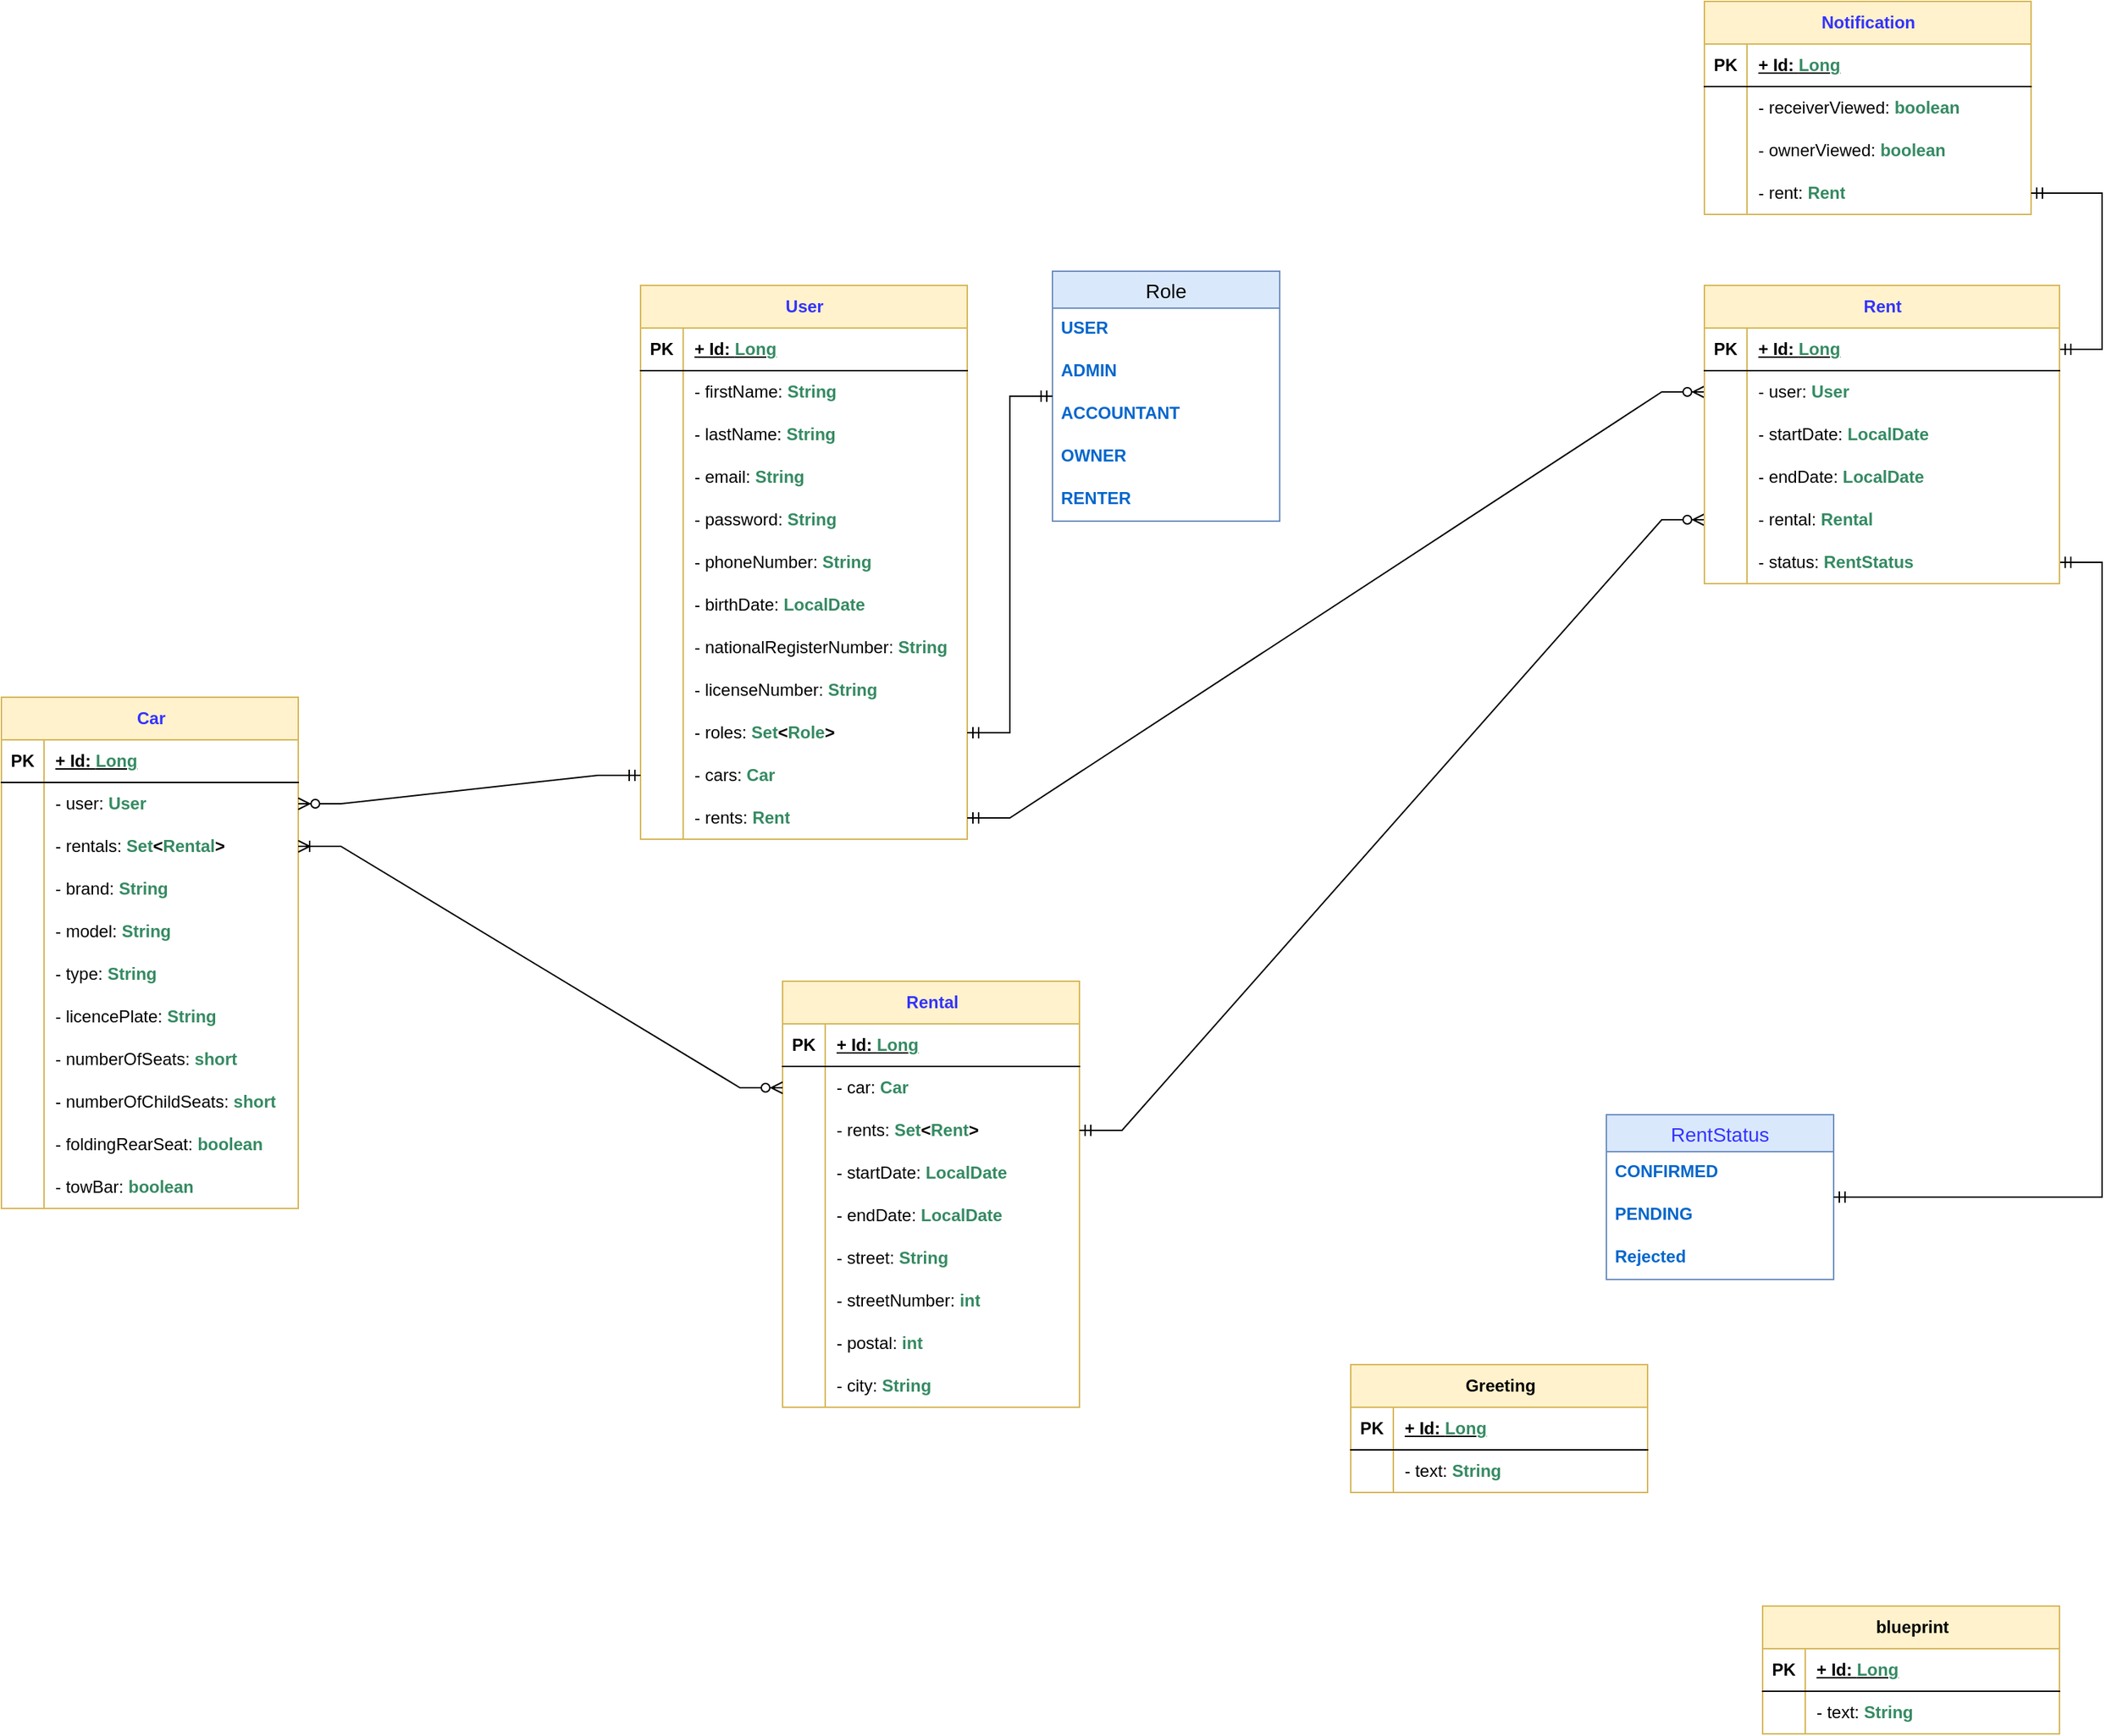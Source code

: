 <mxfile>
    <diagram id="R2lEEEUBdFMjLlhIrx00" name="Page-1">
        <mxGraphModel dx="2508" dy="731" grid="1" gridSize="10" guides="1" tooltips="1" connect="1" arrows="1" fold="1" page="1" pageScale="1" pageWidth="850" pageHeight="1100" math="0" shadow="0" extFonts="Permanent Marker^https://fonts.googleapis.com/css?family=Permanent+Marker">
            <root>
                <mxCell id="0"/>
                <mxCell id="1" parent="0"/>
                <mxCell id="Fzed2xLTQUTYp7m4JMjA-57" value="&lt;font color=&quot;#3333ff&quot;&gt;Car&lt;/font&gt;" style="shape=table;startSize=30;container=1;collapsible=1;childLayout=tableLayout;fixedRows=1;rowLines=0;fontStyle=1;align=center;resizeLast=1;html=1;fillColor=#fff2cc;strokeColor=#d6b656;" parent="1" vertex="1">
                    <mxGeometry x="-1560" y="510" width="209" height="360" as="geometry"/>
                </mxCell>
                <mxCell id="Fzed2xLTQUTYp7m4JMjA-58" value="" style="shape=tableRow;horizontal=0;startSize=0;swimlaneHead=0;swimlaneBody=0;fillColor=none;collapsible=0;dropTarget=0;points=[[0,0.5],[1,0.5]];portConstraint=eastwest;top=0;left=0;right=0;bottom=1;" parent="Fzed2xLTQUTYp7m4JMjA-57" vertex="1">
                    <mxGeometry y="30" width="209" height="30" as="geometry"/>
                </mxCell>
                <mxCell id="Fzed2xLTQUTYp7m4JMjA-59" value="PK" style="shape=partialRectangle;connectable=0;fillColor=none;top=0;left=0;bottom=0;right=0;fontStyle=1;overflow=hidden;whiteSpace=wrap;html=1;" parent="Fzed2xLTQUTYp7m4JMjA-58" vertex="1">
                    <mxGeometry width="30" height="30" as="geometry">
                        <mxRectangle width="30" height="30" as="alternateBounds"/>
                    </mxGeometry>
                </mxCell>
                <mxCell id="Fzed2xLTQUTYp7m4JMjA-60" value="+ Id: &lt;font color=&quot;#358a62&quot;&gt;Long&lt;/font&gt;" style="shape=partialRectangle;connectable=0;fillColor=none;top=0;left=0;bottom=0;right=0;align=left;spacingLeft=6;fontStyle=5;overflow=hidden;whiteSpace=wrap;html=1;" parent="Fzed2xLTQUTYp7m4JMjA-58" vertex="1">
                    <mxGeometry x="30" width="179" height="30" as="geometry">
                        <mxRectangle width="179" height="30" as="alternateBounds"/>
                    </mxGeometry>
                </mxCell>
                <mxCell id="Fzed2xLTQUTYp7m4JMjA-61" value="" style="shape=tableRow;horizontal=0;startSize=0;swimlaneHead=0;swimlaneBody=0;fillColor=none;collapsible=0;dropTarget=0;points=[[0,0.5],[1,0.5]];portConstraint=eastwest;top=0;left=0;right=0;bottom=0;" parent="Fzed2xLTQUTYp7m4JMjA-57" vertex="1">
                    <mxGeometry y="60" width="209" height="30" as="geometry"/>
                </mxCell>
                <mxCell id="Fzed2xLTQUTYp7m4JMjA-62" value="" style="shape=partialRectangle;connectable=0;fillColor=none;top=0;left=0;bottom=0;right=0;editable=1;overflow=hidden;whiteSpace=wrap;html=1;" parent="Fzed2xLTQUTYp7m4JMjA-61" vertex="1">
                    <mxGeometry width="30" height="30" as="geometry">
                        <mxRectangle width="30" height="30" as="alternateBounds"/>
                    </mxGeometry>
                </mxCell>
                <mxCell id="Fzed2xLTQUTYp7m4JMjA-63" value="- user: &lt;font color=&quot;#358a62&quot;&gt;&lt;b&gt;User&lt;/b&gt;&lt;/font&gt;" style="shape=partialRectangle;connectable=0;fillColor=none;top=0;left=0;bottom=0;right=0;align=left;spacingLeft=6;overflow=hidden;whiteSpace=wrap;html=1;" parent="Fzed2xLTQUTYp7m4JMjA-61" vertex="1">
                    <mxGeometry x="30" width="179" height="30" as="geometry">
                        <mxRectangle width="179" height="30" as="alternateBounds"/>
                    </mxGeometry>
                </mxCell>
                <mxCell id="XMlaqRBzmPVlFfud3eNM-45" value="" style="shape=tableRow;horizontal=0;startSize=0;swimlaneHead=0;swimlaneBody=0;fillColor=none;collapsible=0;dropTarget=0;points=[[0,0.5],[1,0.5]];portConstraint=eastwest;top=0;left=0;right=0;bottom=0;" parent="Fzed2xLTQUTYp7m4JMjA-57" vertex="1">
                    <mxGeometry y="90" width="209" height="30" as="geometry"/>
                </mxCell>
                <mxCell id="XMlaqRBzmPVlFfud3eNM-46" value="" style="shape=partialRectangle;connectable=0;fillColor=none;top=0;left=0;bottom=0;right=0;editable=1;overflow=hidden;whiteSpace=wrap;html=1;" parent="XMlaqRBzmPVlFfud3eNM-45" vertex="1">
                    <mxGeometry width="30" height="30" as="geometry">
                        <mxRectangle width="30" height="30" as="alternateBounds"/>
                    </mxGeometry>
                </mxCell>
                <mxCell id="XMlaqRBzmPVlFfud3eNM-47" value="- rentals: &lt;b style=&quot;&quot;&gt;&lt;font color=&quot;#358a62&quot;&gt;Set&lt;/font&gt;&lt;/b&gt;&lt;b&gt;&amp;lt;&lt;font color=&quot;#358a62&quot;&gt;Rental&lt;/font&gt;&amp;gt;&lt;/b&gt;" style="shape=partialRectangle;connectable=0;fillColor=none;top=0;left=0;bottom=0;right=0;align=left;spacingLeft=6;overflow=hidden;whiteSpace=wrap;html=1;" parent="XMlaqRBzmPVlFfud3eNM-45" vertex="1">
                    <mxGeometry x="30" width="179" height="30" as="geometry">
                        <mxRectangle width="179" height="30" as="alternateBounds"/>
                    </mxGeometry>
                </mxCell>
                <mxCell id="Fzed2xLTQUTYp7m4JMjA-64" value="" style="shape=tableRow;horizontal=0;startSize=0;swimlaneHead=0;swimlaneBody=0;fillColor=none;collapsible=0;dropTarget=0;points=[[0,0.5],[1,0.5]];portConstraint=eastwest;top=0;left=0;right=0;bottom=0;" parent="Fzed2xLTQUTYp7m4JMjA-57" vertex="1">
                    <mxGeometry y="120" width="209" height="30" as="geometry"/>
                </mxCell>
                <mxCell id="Fzed2xLTQUTYp7m4JMjA-65" value="" style="shape=partialRectangle;connectable=0;fillColor=none;top=0;left=0;bottom=0;right=0;editable=1;overflow=hidden;whiteSpace=wrap;html=1;" parent="Fzed2xLTQUTYp7m4JMjA-64" vertex="1">
                    <mxGeometry width="30" height="30" as="geometry">
                        <mxRectangle width="30" height="30" as="alternateBounds"/>
                    </mxGeometry>
                </mxCell>
                <mxCell id="Fzed2xLTQUTYp7m4JMjA-66" value="- brand: &lt;b style=&quot;&quot;&gt;&lt;font color=&quot;#358a62&quot;&gt;String&lt;/font&gt;&lt;/b&gt;" style="shape=partialRectangle;connectable=0;fillColor=none;top=0;left=0;bottom=0;right=0;align=left;spacingLeft=6;overflow=hidden;whiteSpace=wrap;html=1;" parent="Fzed2xLTQUTYp7m4JMjA-64" vertex="1">
                    <mxGeometry x="30" width="179" height="30" as="geometry">
                        <mxRectangle width="179" height="30" as="alternateBounds"/>
                    </mxGeometry>
                </mxCell>
                <mxCell id="XMlaqRBzmPVlFfud3eNM-59" value="" style="shape=tableRow;horizontal=0;startSize=0;swimlaneHead=0;swimlaneBody=0;fillColor=none;collapsible=0;dropTarget=0;points=[[0,0.5],[1,0.5]];portConstraint=eastwest;top=0;left=0;right=0;bottom=0;" parent="Fzed2xLTQUTYp7m4JMjA-57" vertex="1">
                    <mxGeometry y="150" width="209" height="30" as="geometry"/>
                </mxCell>
                <mxCell id="XMlaqRBzmPVlFfud3eNM-60" value="" style="shape=partialRectangle;connectable=0;fillColor=none;top=0;left=0;bottom=0;right=0;editable=1;overflow=hidden;whiteSpace=wrap;html=1;" parent="XMlaqRBzmPVlFfud3eNM-59" vertex="1">
                    <mxGeometry width="30" height="30" as="geometry">
                        <mxRectangle width="30" height="30" as="alternateBounds"/>
                    </mxGeometry>
                </mxCell>
                <mxCell id="XMlaqRBzmPVlFfud3eNM-61" value="- model: &lt;b style=&quot;&quot;&gt;&lt;font color=&quot;#358a62&quot;&gt;String&lt;/font&gt;&lt;/b&gt;" style="shape=partialRectangle;connectable=0;fillColor=none;top=0;left=0;bottom=0;right=0;align=left;spacingLeft=6;overflow=hidden;whiteSpace=wrap;html=1;" parent="XMlaqRBzmPVlFfud3eNM-59" vertex="1">
                    <mxGeometry x="30" width="179" height="30" as="geometry">
                        <mxRectangle width="179" height="30" as="alternateBounds"/>
                    </mxGeometry>
                </mxCell>
                <mxCell id="Fzed2xLTQUTYp7m4JMjA-67" value="" style="shape=tableRow;horizontal=0;startSize=0;swimlaneHead=0;swimlaneBody=0;fillColor=none;collapsible=0;dropTarget=0;points=[[0,0.5],[1,0.5]];portConstraint=eastwest;top=0;left=0;right=0;bottom=0;" parent="Fzed2xLTQUTYp7m4JMjA-57" vertex="1">
                    <mxGeometry y="180" width="209" height="30" as="geometry"/>
                </mxCell>
                <mxCell id="Fzed2xLTQUTYp7m4JMjA-68" value="" style="shape=partialRectangle;connectable=0;fillColor=none;top=0;left=0;bottom=0;right=0;editable=1;overflow=hidden;whiteSpace=wrap;html=1;" parent="Fzed2xLTQUTYp7m4JMjA-67" vertex="1">
                    <mxGeometry width="30" height="30" as="geometry">
                        <mxRectangle width="30" height="30" as="alternateBounds"/>
                    </mxGeometry>
                </mxCell>
                <mxCell id="Fzed2xLTQUTYp7m4JMjA-69" value="- type: &lt;b style=&quot;&quot;&gt;&lt;font color=&quot;#358a62&quot;&gt;String&lt;/font&gt;&lt;/b&gt;" style="shape=partialRectangle;connectable=0;fillColor=none;top=0;left=0;bottom=0;right=0;align=left;spacingLeft=6;overflow=hidden;whiteSpace=wrap;html=1;" parent="Fzed2xLTQUTYp7m4JMjA-67" vertex="1">
                    <mxGeometry x="30" width="179" height="30" as="geometry">
                        <mxRectangle width="179" height="30" as="alternateBounds"/>
                    </mxGeometry>
                </mxCell>
                <mxCell id="Fzed2xLTQUTYp7m4JMjA-82" value="" style="shape=tableRow;horizontal=0;startSize=0;swimlaneHead=0;swimlaneBody=0;fillColor=none;collapsible=0;dropTarget=0;points=[[0,0.5],[1,0.5]];portConstraint=eastwest;top=0;left=0;right=0;bottom=0;" parent="Fzed2xLTQUTYp7m4JMjA-57" vertex="1">
                    <mxGeometry y="210" width="209" height="30" as="geometry"/>
                </mxCell>
                <mxCell id="Fzed2xLTQUTYp7m4JMjA-83" value="" style="shape=partialRectangle;connectable=0;fillColor=none;top=0;left=0;bottom=0;right=0;editable=1;overflow=hidden;whiteSpace=wrap;html=1;" parent="Fzed2xLTQUTYp7m4JMjA-82" vertex="1">
                    <mxGeometry width="30" height="30" as="geometry">
                        <mxRectangle width="30" height="30" as="alternateBounds"/>
                    </mxGeometry>
                </mxCell>
                <mxCell id="Fzed2xLTQUTYp7m4JMjA-84" value="- licencePlate: &lt;b style=&quot;&quot;&gt;&lt;font color=&quot;#358a62&quot;&gt;String&lt;/font&gt;&lt;/b&gt;" style="shape=partialRectangle;connectable=0;fillColor=none;top=0;left=0;bottom=0;right=0;align=left;spacingLeft=6;overflow=hidden;whiteSpace=wrap;html=1;" parent="Fzed2xLTQUTYp7m4JMjA-82" vertex="1">
                    <mxGeometry x="30" width="179" height="30" as="geometry">
                        <mxRectangle width="179" height="30" as="alternateBounds"/>
                    </mxGeometry>
                </mxCell>
                <mxCell id="Fzed2xLTQUTYp7m4JMjA-85" value="" style="shape=tableRow;horizontal=0;startSize=0;swimlaneHead=0;swimlaneBody=0;fillColor=none;collapsible=0;dropTarget=0;points=[[0,0.5],[1,0.5]];portConstraint=eastwest;top=0;left=0;right=0;bottom=0;" parent="Fzed2xLTQUTYp7m4JMjA-57" vertex="1">
                    <mxGeometry y="240" width="209" height="30" as="geometry"/>
                </mxCell>
                <mxCell id="Fzed2xLTQUTYp7m4JMjA-86" value="" style="shape=partialRectangle;connectable=0;fillColor=none;top=0;left=0;bottom=0;right=0;editable=1;overflow=hidden;whiteSpace=wrap;html=1;" parent="Fzed2xLTQUTYp7m4JMjA-85" vertex="1">
                    <mxGeometry width="30" height="30" as="geometry">
                        <mxRectangle width="30" height="30" as="alternateBounds"/>
                    </mxGeometry>
                </mxCell>
                <mxCell id="Fzed2xLTQUTYp7m4JMjA-87" value="- numberOfSeats: &lt;b style=&quot;&quot;&gt;&lt;font color=&quot;#358a62&quot;&gt;short&lt;/font&gt;&lt;/b&gt;" style="shape=partialRectangle;connectable=0;fillColor=none;top=0;left=0;bottom=0;right=0;align=left;spacingLeft=6;overflow=hidden;whiteSpace=wrap;html=1;" parent="Fzed2xLTQUTYp7m4JMjA-85" vertex="1">
                    <mxGeometry x="30" width="179" height="30" as="geometry">
                        <mxRectangle width="179" height="30" as="alternateBounds"/>
                    </mxGeometry>
                </mxCell>
                <mxCell id="Fzed2xLTQUTYp7m4JMjA-88" value="" style="shape=tableRow;horizontal=0;startSize=0;swimlaneHead=0;swimlaneBody=0;fillColor=none;collapsible=0;dropTarget=0;points=[[0,0.5],[1,0.5]];portConstraint=eastwest;top=0;left=0;right=0;bottom=0;" parent="Fzed2xLTQUTYp7m4JMjA-57" vertex="1">
                    <mxGeometry y="270" width="209" height="30" as="geometry"/>
                </mxCell>
                <mxCell id="Fzed2xLTQUTYp7m4JMjA-89" value="" style="shape=partialRectangle;connectable=0;fillColor=none;top=0;left=0;bottom=0;right=0;editable=1;overflow=hidden;whiteSpace=wrap;html=1;" parent="Fzed2xLTQUTYp7m4JMjA-88" vertex="1">
                    <mxGeometry width="30" height="30" as="geometry">
                        <mxRectangle width="30" height="30" as="alternateBounds"/>
                    </mxGeometry>
                </mxCell>
                <mxCell id="Fzed2xLTQUTYp7m4JMjA-90" value="- numberOfChildSeats: &lt;b style=&quot;&quot;&gt;&lt;font color=&quot;#358a62&quot;&gt;short&lt;/font&gt;&lt;/b&gt;" style="shape=partialRectangle;connectable=0;fillColor=none;top=0;left=0;bottom=0;right=0;align=left;spacingLeft=6;overflow=hidden;whiteSpace=wrap;html=1;" parent="Fzed2xLTQUTYp7m4JMjA-88" vertex="1">
                    <mxGeometry x="30" width="179" height="30" as="geometry">
                        <mxRectangle width="179" height="30" as="alternateBounds"/>
                    </mxGeometry>
                </mxCell>
                <mxCell id="Fzed2xLTQUTYp7m4JMjA-91" value="" style="shape=tableRow;horizontal=0;startSize=0;swimlaneHead=0;swimlaneBody=0;fillColor=none;collapsible=0;dropTarget=0;points=[[0,0.5],[1,0.5]];portConstraint=eastwest;top=0;left=0;right=0;bottom=0;" parent="Fzed2xLTQUTYp7m4JMjA-57" vertex="1">
                    <mxGeometry y="300" width="209" height="30" as="geometry"/>
                </mxCell>
                <mxCell id="Fzed2xLTQUTYp7m4JMjA-92" value="" style="shape=partialRectangle;connectable=0;fillColor=none;top=0;left=0;bottom=0;right=0;editable=1;overflow=hidden;whiteSpace=wrap;html=1;" parent="Fzed2xLTQUTYp7m4JMjA-91" vertex="1">
                    <mxGeometry width="30" height="30" as="geometry">
                        <mxRectangle width="30" height="30" as="alternateBounds"/>
                    </mxGeometry>
                </mxCell>
                <mxCell id="Fzed2xLTQUTYp7m4JMjA-93" value="- foldingRearSeat: &lt;b style=&quot;&quot;&gt;&lt;font color=&quot;#358a62&quot;&gt;boolean&lt;/font&gt;&lt;/b&gt;" style="shape=partialRectangle;connectable=0;fillColor=none;top=0;left=0;bottom=0;right=0;align=left;spacingLeft=6;overflow=hidden;whiteSpace=wrap;html=1;" parent="Fzed2xLTQUTYp7m4JMjA-91" vertex="1">
                    <mxGeometry x="30" width="179" height="30" as="geometry">
                        <mxRectangle width="179" height="30" as="alternateBounds"/>
                    </mxGeometry>
                </mxCell>
                <mxCell id="Fzed2xLTQUTYp7m4JMjA-94" value="" style="shape=tableRow;horizontal=0;startSize=0;swimlaneHead=0;swimlaneBody=0;fillColor=none;collapsible=0;dropTarget=0;points=[[0,0.5],[1,0.5]];portConstraint=eastwest;top=0;left=0;right=0;bottom=0;" parent="Fzed2xLTQUTYp7m4JMjA-57" vertex="1">
                    <mxGeometry y="330" width="209" height="30" as="geometry"/>
                </mxCell>
                <mxCell id="Fzed2xLTQUTYp7m4JMjA-95" value="" style="shape=partialRectangle;connectable=0;fillColor=none;top=0;left=0;bottom=0;right=0;editable=1;overflow=hidden;whiteSpace=wrap;html=1;" parent="Fzed2xLTQUTYp7m4JMjA-94" vertex="1">
                    <mxGeometry width="30" height="30" as="geometry">
                        <mxRectangle width="30" height="30" as="alternateBounds"/>
                    </mxGeometry>
                </mxCell>
                <mxCell id="Fzed2xLTQUTYp7m4JMjA-96" value="- towBar: &lt;font color=&quot;#358a62&quot;&gt;&lt;b&gt;boolean&lt;/b&gt;&lt;/font&gt;" style="shape=partialRectangle;connectable=0;fillColor=none;top=0;left=0;bottom=0;right=0;align=left;spacingLeft=6;overflow=hidden;whiteSpace=wrap;html=1;" parent="Fzed2xLTQUTYp7m4JMjA-94" vertex="1">
                    <mxGeometry x="30" width="179" height="30" as="geometry">
                        <mxRectangle width="179" height="30" as="alternateBounds"/>
                    </mxGeometry>
                </mxCell>
                <mxCell id="Fzed2xLTQUTYp7m4JMjA-97" value="Greeting" style="shape=table;startSize=30;container=1;collapsible=1;childLayout=tableLayout;fixedRows=1;rowLines=0;fontStyle=1;align=center;resizeLast=1;html=1;fillColor=#fff2cc;strokeColor=#d6b656;" parent="1" vertex="1">
                    <mxGeometry x="-610" y="980" width="209" height="90" as="geometry"/>
                </mxCell>
                <mxCell id="Fzed2xLTQUTYp7m4JMjA-98" value="" style="shape=tableRow;horizontal=0;startSize=0;swimlaneHead=0;swimlaneBody=0;fillColor=none;collapsible=0;dropTarget=0;points=[[0,0.5],[1,0.5]];portConstraint=eastwest;top=0;left=0;right=0;bottom=1;" parent="Fzed2xLTQUTYp7m4JMjA-97" vertex="1">
                    <mxGeometry y="30" width="209" height="30" as="geometry"/>
                </mxCell>
                <mxCell id="Fzed2xLTQUTYp7m4JMjA-99" value="PK" style="shape=partialRectangle;connectable=0;fillColor=none;top=0;left=0;bottom=0;right=0;fontStyle=1;overflow=hidden;whiteSpace=wrap;html=1;" parent="Fzed2xLTQUTYp7m4JMjA-98" vertex="1">
                    <mxGeometry width="30" height="30" as="geometry">
                        <mxRectangle width="30" height="30" as="alternateBounds"/>
                    </mxGeometry>
                </mxCell>
                <mxCell id="Fzed2xLTQUTYp7m4JMjA-100" value="+ Id: &lt;font color=&quot;#358a62&quot;&gt;Long&lt;/font&gt;" style="shape=partialRectangle;connectable=0;fillColor=none;top=0;left=0;bottom=0;right=0;align=left;spacingLeft=6;fontStyle=5;overflow=hidden;whiteSpace=wrap;html=1;" parent="Fzed2xLTQUTYp7m4JMjA-98" vertex="1">
                    <mxGeometry x="30" width="179" height="30" as="geometry">
                        <mxRectangle width="179" height="30" as="alternateBounds"/>
                    </mxGeometry>
                </mxCell>
                <mxCell id="Fzed2xLTQUTYp7m4JMjA-101" value="" style="shape=tableRow;horizontal=0;startSize=0;swimlaneHead=0;swimlaneBody=0;fillColor=none;collapsible=0;dropTarget=0;points=[[0,0.5],[1,0.5]];portConstraint=eastwest;top=0;left=0;right=0;bottom=0;" parent="Fzed2xLTQUTYp7m4JMjA-97" vertex="1">
                    <mxGeometry y="60" width="209" height="30" as="geometry"/>
                </mxCell>
                <mxCell id="Fzed2xLTQUTYp7m4JMjA-102" value="" style="shape=partialRectangle;connectable=0;fillColor=none;top=0;left=0;bottom=0;right=0;editable=1;overflow=hidden;whiteSpace=wrap;html=1;" parent="Fzed2xLTQUTYp7m4JMjA-101" vertex="1">
                    <mxGeometry width="30" height="30" as="geometry">
                        <mxRectangle width="30" height="30" as="alternateBounds"/>
                    </mxGeometry>
                </mxCell>
                <mxCell id="Fzed2xLTQUTYp7m4JMjA-103" value="- text: &lt;font color=&quot;#358a62&quot;&gt;&lt;b&gt;String&lt;/b&gt;&lt;/font&gt;" style="shape=partialRectangle;connectable=0;fillColor=none;top=0;left=0;bottom=0;right=0;align=left;spacingLeft=6;overflow=hidden;whiteSpace=wrap;html=1;" parent="Fzed2xLTQUTYp7m4JMjA-101" vertex="1">
                    <mxGeometry x="30" width="179" height="30" as="geometry">
                        <mxRectangle width="179" height="30" as="alternateBounds"/>
                    </mxGeometry>
                </mxCell>
                <mxCell id="Fzed2xLTQUTYp7m4JMjA-125" value="blueprint" style="shape=table;startSize=30;container=1;collapsible=1;childLayout=tableLayout;fixedRows=1;rowLines=0;fontStyle=1;align=center;resizeLast=1;html=1;fillColor=#fff2cc;strokeColor=#d6b656;" parent="1" vertex="1">
                    <mxGeometry x="-320" y="1150" width="209" height="90" as="geometry"/>
                </mxCell>
                <mxCell id="Fzed2xLTQUTYp7m4JMjA-126" value="" style="shape=tableRow;horizontal=0;startSize=0;swimlaneHead=0;swimlaneBody=0;fillColor=none;collapsible=0;dropTarget=0;points=[[0,0.5],[1,0.5]];portConstraint=eastwest;top=0;left=0;right=0;bottom=1;" parent="Fzed2xLTQUTYp7m4JMjA-125" vertex="1">
                    <mxGeometry y="30" width="209" height="30" as="geometry"/>
                </mxCell>
                <mxCell id="Fzed2xLTQUTYp7m4JMjA-127" value="PK" style="shape=partialRectangle;connectable=0;fillColor=none;top=0;left=0;bottom=0;right=0;fontStyle=1;overflow=hidden;whiteSpace=wrap;html=1;" parent="Fzed2xLTQUTYp7m4JMjA-126" vertex="1">
                    <mxGeometry width="30" height="30" as="geometry">
                        <mxRectangle width="30" height="30" as="alternateBounds"/>
                    </mxGeometry>
                </mxCell>
                <mxCell id="Fzed2xLTQUTYp7m4JMjA-128" value="+ Id: &lt;font color=&quot;#358a62&quot;&gt;Long&lt;/font&gt;" style="shape=partialRectangle;connectable=0;fillColor=none;top=0;left=0;bottom=0;right=0;align=left;spacingLeft=6;fontStyle=5;overflow=hidden;whiteSpace=wrap;html=1;" parent="Fzed2xLTQUTYp7m4JMjA-126" vertex="1">
                    <mxGeometry x="30" width="179" height="30" as="geometry">
                        <mxRectangle width="179" height="30" as="alternateBounds"/>
                    </mxGeometry>
                </mxCell>
                <mxCell id="Fzed2xLTQUTYp7m4JMjA-129" value="" style="shape=tableRow;horizontal=0;startSize=0;swimlaneHead=0;swimlaneBody=0;fillColor=none;collapsible=0;dropTarget=0;points=[[0,0.5],[1,0.5]];portConstraint=eastwest;top=0;left=0;right=0;bottom=0;" parent="Fzed2xLTQUTYp7m4JMjA-125" vertex="1">
                    <mxGeometry y="60" width="209" height="30" as="geometry"/>
                </mxCell>
                <mxCell id="Fzed2xLTQUTYp7m4JMjA-130" value="" style="shape=partialRectangle;connectable=0;fillColor=none;top=0;left=0;bottom=0;right=0;editable=1;overflow=hidden;whiteSpace=wrap;html=1;" parent="Fzed2xLTQUTYp7m4JMjA-129" vertex="1">
                    <mxGeometry width="30" height="30" as="geometry">
                        <mxRectangle width="30" height="30" as="alternateBounds"/>
                    </mxGeometry>
                </mxCell>
                <mxCell id="Fzed2xLTQUTYp7m4JMjA-131" value="- text: &lt;font color=&quot;#358a62&quot;&gt;&lt;b&gt;String&lt;/b&gt;&lt;/font&gt;" style="shape=partialRectangle;connectable=0;fillColor=none;top=0;left=0;bottom=0;right=0;align=left;spacingLeft=6;overflow=hidden;whiteSpace=wrap;html=1;" parent="Fzed2xLTQUTYp7m4JMjA-129" vertex="1">
                    <mxGeometry x="30" width="179" height="30" as="geometry">
                        <mxRectangle width="179" height="30" as="alternateBounds"/>
                    </mxGeometry>
                </mxCell>
                <mxCell id="Fzed2xLTQUTYp7m4JMjA-227" value="RentStatus" style="swimlane;fontStyle=0;childLayout=stackLayout;horizontal=1;startSize=26;horizontalStack=0;resizeParent=1;resizeParentMax=0;resizeLast=0;collapsible=1;marginBottom=0;align=center;fontSize=14;fillColor=#dae8fc;strokeColor=#6c8ebf;fontColor=#3333FF;" parent="1" vertex="1">
                    <mxGeometry x="-430" y="804" width="160" height="116" as="geometry"/>
                </mxCell>
                <mxCell id="Fzed2xLTQUTYp7m4JMjA-228" value="&lt;font color=&quot;#0066cc&quot;&gt;&lt;b&gt;CONFIRMED&lt;/b&gt;&lt;/font&gt;" style="text;strokeColor=none;fillColor=none;spacingLeft=4;spacingRight=4;overflow=hidden;rotatable=0;points=[[0,0.5],[1,0.5]];portConstraint=eastwest;fontSize=12;whiteSpace=wrap;html=1;" parent="Fzed2xLTQUTYp7m4JMjA-227" vertex="1">
                    <mxGeometry y="26" width="160" height="30" as="geometry"/>
                </mxCell>
                <mxCell id="Fzed2xLTQUTYp7m4JMjA-229" value="&lt;b style=&quot;&quot;&gt;&lt;font color=&quot;#0066cc&quot;&gt;PENDING&lt;/font&gt;&lt;/b&gt;" style="text;strokeColor=none;fillColor=none;spacingLeft=4;spacingRight=4;overflow=hidden;rotatable=0;points=[[0,0.5],[1,0.5]];portConstraint=eastwest;fontSize=12;whiteSpace=wrap;html=1;" parent="Fzed2xLTQUTYp7m4JMjA-227" vertex="1">
                    <mxGeometry y="56" width="160" height="30" as="geometry"/>
                </mxCell>
                <mxCell id="Fzed2xLTQUTYp7m4JMjA-230" value="&lt;b&gt;&lt;font color=&quot;#0066cc&quot;&gt;Rejected&lt;/font&gt;&lt;/b&gt;" style="text;strokeColor=none;fillColor=none;spacingLeft=4;spacingRight=4;overflow=hidden;rotatable=0;points=[[0,0.5],[1,0.5]];portConstraint=eastwest;fontSize=12;whiteSpace=wrap;html=1;" parent="Fzed2xLTQUTYp7m4JMjA-227" vertex="1">
                    <mxGeometry y="86" width="160" height="30" as="geometry"/>
                </mxCell>
                <mxCell id="Fzed2xLTQUTYp7m4JMjA-231" value="" style="edgeStyle=entityRelationEdgeStyle;fontSize=12;html=1;endArrow=ERmandOne;startArrow=ERmandOne;rounded=0;" parent="1" source="Fzed2xLTQUTYp7m4JMjA-227" target="XMlaqRBzmPVlFfud3eNM-50" edge="1">
                    <mxGeometry width="100" height="100" relative="1" as="geometry">
                        <mxPoint x="-679" y="1070" as="sourcePoint"/>
                        <mxPoint x="-579" y="970" as="targetPoint"/>
                    </mxGeometry>
                </mxCell>
                <mxCell id="Fzed2xLTQUTYp7m4JMjA-232" value="&lt;font color=&quot;#3333ff&quot;&gt;Rental&lt;/font&gt;" style="shape=table;startSize=30;container=1;collapsible=1;childLayout=tableLayout;fixedRows=1;rowLines=0;fontStyle=1;align=center;resizeLast=1;html=1;fillColor=#fff2cc;strokeColor=#d6b656;" parent="1" vertex="1">
                    <mxGeometry x="-1010" y="710" width="209" height="300" as="geometry"/>
                </mxCell>
                <mxCell id="Fzed2xLTQUTYp7m4JMjA-233" value="" style="shape=tableRow;horizontal=0;startSize=0;swimlaneHead=0;swimlaneBody=0;fillColor=none;collapsible=0;dropTarget=0;points=[[0,0.5],[1,0.5]];portConstraint=eastwest;top=0;left=0;right=0;bottom=1;" parent="Fzed2xLTQUTYp7m4JMjA-232" vertex="1">
                    <mxGeometry y="30" width="209" height="30" as="geometry"/>
                </mxCell>
                <mxCell id="Fzed2xLTQUTYp7m4JMjA-234" value="PK" style="shape=partialRectangle;connectable=0;fillColor=none;top=0;left=0;bottom=0;right=0;fontStyle=1;overflow=hidden;whiteSpace=wrap;html=1;" parent="Fzed2xLTQUTYp7m4JMjA-233" vertex="1">
                    <mxGeometry width="30" height="30" as="geometry">
                        <mxRectangle width="30" height="30" as="alternateBounds"/>
                    </mxGeometry>
                </mxCell>
                <mxCell id="Fzed2xLTQUTYp7m4JMjA-235" value="+ Id: &lt;font color=&quot;#358a62&quot;&gt;Long&lt;/font&gt;" style="shape=partialRectangle;connectable=0;fillColor=none;top=0;left=0;bottom=0;right=0;align=left;spacingLeft=6;fontStyle=5;overflow=hidden;whiteSpace=wrap;html=1;" parent="Fzed2xLTQUTYp7m4JMjA-233" vertex="1">
                    <mxGeometry x="30" width="179" height="30" as="geometry">
                        <mxRectangle width="179" height="30" as="alternateBounds"/>
                    </mxGeometry>
                </mxCell>
                <mxCell id="Fzed2xLTQUTYp7m4JMjA-236" value="" style="shape=tableRow;horizontal=0;startSize=0;swimlaneHead=0;swimlaneBody=0;fillColor=none;collapsible=0;dropTarget=0;points=[[0,0.5],[1,0.5]];portConstraint=eastwest;top=0;left=0;right=0;bottom=0;" parent="Fzed2xLTQUTYp7m4JMjA-232" vertex="1">
                    <mxGeometry y="60" width="209" height="30" as="geometry"/>
                </mxCell>
                <mxCell id="Fzed2xLTQUTYp7m4JMjA-237" value="" style="shape=partialRectangle;connectable=0;fillColor=none;top=0;left=0;bottom=0;right=0;editable=1;overflow=hidden;whiteSpace=wrap;html=1;" parent="Fzed2xLTQUTYp7m4JMjA-236" vertex="1">
                    <mxGeometry width="30" height="30" as="geometry">
                        <mxRectangle width="30" height="30" as="alternateBounds"/>
                    </mxGeometry>
                </mxCell>
                <mxCell id="Fzed2xLTQUTYp7m4JMjA-238" value="- car: &lt;font color=&quot;#358a62&quot;&gt;&lt;b&gt;Car&lt;/b&gt;&lt;/font&gt;" style="shape=partialRectangle;connectable=0;fillColor=none;top=0;left=0;bottom=0;right=0;align=left;spacingLeft=6;overflow=hidden;whiteSpace=wrap;html=1;" parent="Fzed2xLTQUTYp7m4JMjA-236" vertex="1">
                    <mxGeometry x="30" width="179" height="30" as="geometry">
                        <mxRectangle width="179" height="30" as="alternateBounds"/>
                    </mxGeometry>
                </mxCell>
                <mxCell id="Fzed2xLTQUTYp7m4JMjA-239" value="" style="shape=tableRow;horizontal=0;startSize=0;swimlaneHead=0;swimlaneBody=0;fillColor=none;collapsible=0;dropTarget=0;points=[[0,0.5],[1,0.5]];portConstraint=eastwest;top=0;left=0;right=0;bottom=0;" parent="Fzed2xLTQUTYp7m4JMjA-232" vertex="1">
                    <mxGeometry y="90" width="209" height="30" as="geometry"/>
                </mxCell>
                <mxCell id="Fzed2xLTQUTYp7m4JMjA-240" value="" style="shape=partialRectangle;connectable=0;fillColor=none;top=0;left=0;bottom=0;right=0;editable=1;overflow=hidden;whiteSpace=wrap;html=1;" parent="Fzed2xLTQUTYp7m4JMjA-239" vertex="1">
                    <mxGeometry width="30" height="30" as="geometry">
                        <mxRectangle width="30" height="30" as="alternateBounds"/>
                    </mxGeometry>
                </mxCell>
                <mxCell id="Fzed2xLTQUTYp7m4JMjA-241" value="- rents: &lt;b style=&quot;&quot;&gt;&lt;font color=&quot;#358a62&quot;&gt;Set&lt;/font&gt;&amp;lt;&lt;font color=&quot;#358a62&quot;&gt;Rent&lt;/font&gt;&amp;gt;&lt;/b&gt;" style="shape=partialRectangle;connectable=0;fillColor=none;top=0;left=0;bottom=0;right=0;align=left;spacingLeft=6;overflow=hidden;whiteSpace=wrap;html=1;" parent="Fzed2xLTQUTYp7m4JMjA-239" vertex="1">
                    <mxGeometry x="30" width="179" height="30" as="geometry">
                        <mxRectangle width="179" height="30" as="alternateBounds"/>
                    </mxGeometry>
                </mxCell>
                <mxCell id="Fzed2xLTQUTYp7m4JMjA-242" value="" style="shape=tableRow;horizontal=0;startSize=0;swimlaneHead=0;swimlaneBody=0;fillColor=none;collapsible=0;dropTarget=0;points=[[0,0.5],[1,0.5]];portConstraint=eastwest;top=0;left=0;right=0;bottom=0;" parent="Fzed2xLTQUTYp7m4JMjA-232" vertex="1">
                    <mxGeometry y="120" width="209" height="30" as="geometry"/>
                </mxCell>
                <mxCell id="Fzed2xLTQUTYp7m4JMjA-243" value="" style="shape=partialRectangle;connectable=0;fillColor=none;top=0;left=0;bottom=0;right=0;editable=1;overflow=hidden;whiteSpace=wrap;html=1;" parent="Fzed2xLTQUTYp7m4JMjA-242" vertex="1">
                    <mxGeometry width="30" height="30" as="geometry">
                        <mxRectangle width="30" height="30" as="alternateBounds"/>
                    </mxGeometry>
                </mxCell>
                <mxCell id="Fzed2xLTQUTYp7m4JMjA-244" value="- startDate: &lt;font color=&quot;#358a62&quot;&gt;&lt;b&gt;LocalDate&lt;/b&gt;&lt;/font&gt;" style="shape=partialRectangle;connectable=0;fillColor=none;top=0;left=0;bottom=0;right=0;align=left;spacingLeft=6;overflow=hidden;whiteSpace=wrap;html=1;" parent="Fzed2xLTQUTYp7m4JMjA-242" vertex="1">
                    <mxGeometry x="30" width="179" height="30" as="geometry">
                        <mxRectangle width="179" height="30" as="alternateBounds"/>
                    </mxGeometry>
                </mxCell>
                <mxCell id="Fzed2xLTQUTYp7m4JMjA-245" value="" style="shape=tableRow;horizontal=0;startSize=0;swimlaneHead=0;swimlaneBody=0;fillColor=none;collapsible=0;dropTarget=0;points=[[0,0.5],[1,0.5]];portConstraint=eastwest;top=0;left=0;right=0;bottom=0;" parent="Fzed2xLTQUTYp7m4JMjA-232" vertex="1">
                    <mxGeometry y="150" width="209" height="30" as="geometry"/>
                </mxCell>
                <mxCell id="Fzed2xLTQUTYp7m4JMjA-246" value="" style="shape=partialRectangle;connectable=0;fillColor=none;top=0;left=0;bottom=0;right=0;editable=1;overflow=hidden;whiteSpace=wrap;html=1;" parent="Fzed2xLTQUTYp7m4JMjA-245" vertex="1">
                    <mxGeometry width="30" height="30" as="geometry">
                        <mxRectangle width="30" height="30" as="alternateBounds"/>
                    </mxGeometry>
                </mxCell>
                <mxCell id="Fzed2xLTQUTYp7m4JMjA-247" value="- endDate: &lt;font color=&quot;#358a62&quot;&gt;&lt;b&gt;LocalDate&lt;/b&gt;&lt;/font&gt;" style="shape=partialRectangle;connectable=0;fillColor=none;top=0;left=0;bottom=0;right=0;align=left;spacingLeft=6;overflow=hidden;whiteSpace=wrap;html=1;" parent="Fzed2xLTQUTYp7m4JMjA-245" vertex="1">
                    <mxGeometry x="30" width="179" height="30" as="geometry">
                        <mxRectangle width="179" height="30" as="alternateBounds"/>
                    </mxGeometry>
                </mxCell>
                <mxCell id="Fzed2xLTQUTYp7m4JMjA-248" value="" style="shape=tableRow;horizontal=0;startSize=0;swimlaneHead=0;swimlaneBody=0;fillColor=none;collapsible=0;dropTarget=0;points=[[0,0.5],[1,0.5]];portConstraint=eastwest;top=0;left=0;right=0;bottom=0;" parent="Fzed2xLTQUTYp7m4JMjA-232" vertex="1">
                    <mxGeometry y="180" width="209" height="30" as="geometry"/>
                </mxCell>
                <mxCell id="Fzed2xLTQUTYp7m4JMjA-249" value="" style="shape=partialRectangle;connectable=0;fillColor=none;top=0;left=0;bottom=0;right=0;editable=1;overflow=hidden;whiteSpace=wrap;html=1;" parent="Fzed2xLTQUTYp7m4JMjA-248" vertex="1">
                    <mxGeometry width="30" height="30" as="geometry">
                        <mxRectangle width="30" height="30" as="alternateBounds"/>
                    </mxGeometry>
                </mxCell>
                <mxCell id="Fzed2xLTQUTYp7m4JMjA-250" value="- street: &lt;font color=&quot;#358a62&quot;&gt;&lt;b&gt;String&lt;/b&gt;&lt;/font&gt;" style="shape=partialRectangle;connectable=0;fillColor=none;top=0;left=0;bottom=0;right=0;align=left;spacingLeft=6;overflow=hidden;whiteSpace=wrap;html=1;" parent="Fzed2xLTQUTYp7m4JMjA-248" vertex="1">
                    <mxGeometry x="30" width="179" height="30" as="geometry">
                        <mxRectangle width="179" height="30" as="alternateBounds"/>
                    </mxGeometry>
                </mxCell>
                <mxCell id="Fzed2xLTQUTYp7m4JMjA-251" value="" style="shape=tableRow;horizontal=0;startSize=0;swimlaneHead=0;swimlaneBody=0;fillColor=none;collapsible=0;dropTarget=0;points=[[0,0.5],[1,0.5]];portConstraint=eastwest;top=0;left=0;right=0;bottom=0;" parent="Fzed2xLTQUTYp7m4JMjA-232" vertex="1">
                    <mxGeometry y="210" width="209" height="30" as="geometry"/>
                </mxCell>
                <mxCell id="Fzed2xLTQUTYp7m4JMjA-252" value="" style="shape=partialRectangle;connectable=0;fillColor=none;top=0;left=0;bottom=0;right=0;editable=1;overflow=hidden;whiteSpace=wrap;html=1;" parent="Fzed2xLTQUTYp7m4JMjA-251" vertex="1">
                    <mxGeometry width="30" height="30" as="geometry">
                        <mxRectangle width="30" height="30" as="alternateBounds"/>
                    </mxGeometry>
                </mxCell>
                <mxCell id="Fzed2xLTQUTYp7m4JMjA-253" value="- streetNumber: &lt;font color=&quot;#358a62&quot;&gt;&lt;b&gt;int&lt;/b&gt;&lt;/font&gt;" style="shape=partialRectangle;connectable=0;fillColor=none;top=0;left=0;bottom=0;right=0;align=left;spacingLeft=6;overflow=hidden;whiteSpace=wrap;html=1;" parent="Fzed2xLTQUTYp7m4JMjA-251" vertex="1">
                    <mxGeometry x="30" width="179" height="30" as="geometry">
                        <mxRectangle width="179" height="30" as="alternateBounds"/>
                    </mxGeometry>
                </mxCell>
                <mxCell id="Fzed2xLTQUTYp7m4JMjA-257" value="" style="shape=tableRow;horizontal=0;startSize=0;swimlaneHead=0;swimlaneBody=0;fillColor=none;collapsible=0;dropTarget=0;points=[[0,0.5],[1,0.5]];portConstraint=eastwest;top=0;left=0;right=0;bottom=0;" parent="Fzed2xLTQUTYp7m4JMjA-232" vertex="1">
                    <mxGeometry y="240" width="209" height="30" as="geometry"/>
                </mxCell>
                <mxCell id="Fzed2xLTQUTYp7m4JMjA-258" value="" style="shape=partialRectangle;connectable=0;fillColor=none;top=0;left=0;bottom=0;right=0;editable=1;overflow=hidden;whiteSpace=wrap;html=1;" parent="Fzed2xLTQUTYp7m4JMjA-257" vertex="1">
                    <mxGeometry width="30" height="30" as="geometry">
                        <mxRectangle width="30" height="30" as="alternateBounds"/>
                    </mxGeometry>
                </mxCell>
                <mxCell id="Fzed2xLTQUTYp7m4JMjA-259" value="- postal: &lt;font color=&quot;#358a62&quot;&gt;&lt;b&gt;int&lt;/b&gt;&lt;/font&gt;" style="shape=partialRectangle;connectable=0;fillColor=none;top=0;left=0;bottom=0;right=0;align=left;spacingLeft=6;overflow=hidden;whiteSpace=wrap;html=1;" parent="Fzed2xLTQUTYp7m4JMjA-257" vertex="1">
                    <mxGeometry x="30" width="179" height="30" as="geometry">
                        <mxRectangle width="179" height="30" as="alternateBounds"/>
                    </mxGeometry>
                </mxCell>
                <mxCell id="Fzed2xLTQUTYp7m4JMjA-254" value="" style="shape=tableRow;horizontal=0;startSize=0;swimlaneHead=0;swimlaneBody=0;fillColor=none;collapsible=0;dropTarget=0;points=[[0,0.5],[1,0.5]];portConstraint=eastwest;top=0;left=0;right=0;bottom=0;" parent="Fzed2xLTQUTYp7m4JMjA-232" vertex="1">
                    <mxGeometry y="270" width="209" height="30" as="geometry"/>
                </mxCell>
                <mxCell id="Fzed2xLTQUTYp7m4JMjA-255" value="" style="shape=partialRectangle;connectable=0;fillColor=none;top=0;left=0;bottom=0;right=0;editable=1;overflow=hidden;whiteSpace=wrap;html=1;" parent="Fzed2xLTQUTYp7m4JMjA-254" vertex="1">
                    <mxGeometry width="30" height="30" as="geometry">
                        <mxRectangle width="30" height="30" as="alternateBounds"/>
                    </mxGeometry>
                </mxCell>
                <mxCell id="Fzed2xLTQUTYp7m4JMjA-256" value="- city: &lt;font color=&quot;#358a62&quot;&gt;&lt;b&gt;String&lt;/b&gt;&lt;/font&gt;" style="shape=partialRectangle;connectable=0;fillColor=none;top=0;left=0;bottom=0;right=0;align=left;spacingLeft=6;overflow=hidden;whiteSpace=wrap;html=1;" parent="Fzed2xLTQUTYp7m4JMjA-254" vertex="1">
                    <mxGeometry x="30" width="179" height="30" as="geometry">
                        <mxRectangle width="179" height="30" as="alternateBounds"/>
                    </mxGeometry>
                </mxCell>
                <mxCell id="Fzed2xLTQUTYp7m4JMjA-168" value="&lt;font color=&quot;#3333ff&quot;&gt;Notification&lt;/font&gt;" style="shape=table;startSize=30;container=1;collapsible=1;childLayout=tableLayout;fixedRows=1;rowLines=0;fontStyle=1;align=center;resizeLast=1;html=1;fillColor=#fff2cc;strokeColor=#d6b656;" parent="1" vertex="1">
                    <mxGeometry x="-361" y="20" width="230" height="150" as="geometry"/>
                </mxCell>
                <mxCell id="Fzed2xLTQUTYp7m4JMjA-169" value="" style="shape=tableRow;horizontal=0;startSize=0;swimlaneHead=0;swimlaneBody=0;fillColor=none;collapsible=0;dropTarget=0;points=[[0,0.5],[1,0.5]];portConstraint=eastwest;top=0;left=0;right=0;bottom=1;" parent="Fzed2xLTQUTYp7m4JMjA-168" vertex="1">
                    <mxGeometry y="30" width="230" height="30" as="geometry"/>
                </mxCell>
                <mxCell id="Fzed2xLTQUTYp7m4JMjA-170" value="PK" style="shape=partialRectangle;connectable=0;fillColor=none;top=0;left=0;bottom=0;right=0;fontStyle=1;overflow=hidden;whiteSpace=wrap;html=1;" parent="Fzed2xLTQUTYp7m4JMjA-169" vertex="1">
                    <mxGeometry width="30" height="30" as="geometry">
                        <mxRectangle width="30" height="30" as="alternateBounds"/>
                    </mxGeometry>
                </mxCell>
                <mxCell id="Fzed2xLTQUTYp7m4JMjA-171" value="+ Id: &lt;font style=&quot;&quot; color=&quot;#358a62&quot;&gt;Long&lt;/font&gt;" style="shape=partialRectangle;connectable=0;fillColor=none;top=0;left=0;bottom=0;right=0;align=left;spacingLeft=6;fontStyle=5;overflow=hidden;whiteSpace=wrap;html=1;" parent="Fzed2xLTQUTYp7m4JMjA-169" vertex="1">
                    <mxGeometry x="30" width="200" height="30" as="geometry">
                        <mxRectangle width="200" height="30" as="alternateBounds"/>
                    </mxGeometry>
                </mxCell>
                <mxCell id="Fzed2xLTQUTYp7m4JMjA-172" value="" style="shape=tableRow;horizontal=0;startSize=0;swimlaneHead=0;swimlaneBody=0;fillColor=none;collapsible=0;dropTarget=0;points=[[0,0.5],[1,0.5]];portConstraint=eastwest;top=0;left=0;right=0;bottom=0;" parent="Fzed2xLTQUTYp7m4JMjA-168" vertex="1">
                    <mxGeometry y="60" width="230" height="30" as="geometry"/>
                </mxCell>
                <mxCell id="Fzed2xLTQUTYp7m4JMjA-173" value="" style="shape=partialRectangle;connectable=0;fillColor=none;top=0;left=0;bottom=0;right=0;editable=1;overflow=hidden;whiteSpace=wrap;html=1;" parent="Fzed2xLTQUTYp7m4JMjA-172" vertex="1">
                    <mxGeometry width="30" height="30" as="geometry">
                        <mxRectangle width="30" height="30" as="alternateBounds"/>
                    </mxGeometry>
                </mxCell>
                <mxCell id="Fzed2xLTQUTYp7m4JMjA-174" value="- receiverViewed: &lt;b style=&quot;&quot;&gt;&lt;font color=&quot;#358a62&quot;&gt;boolean&lt;span style=&quot;white-space: pre;&quot;&gt;&#9;&lt;/span&gt;&lt;span style=&quot;white-space: pre;&quot;&gt;&#9;&lt;/span&gt;&lt;/font&gt;&lt;/b&gt;" style="shape=partialRectangle;connectable=0;fillColor=none;top=0;left=0;bottom=0;right=0;align=left;spacingLeft=6;overflow=hidden;whiteSpace=wrap;html=1;" parent="Fzed2xLTQUTYp7m4JMjA-172" vertex="1">
                    <mxGeometry x="30" width="200" height="30" as="geometry">
                        <mxRectangle width="200" height="30" as="alternateBounds"/>
                    </mxGeometry>
                </mxCell>
                <mxCell id="Fzed2xLTQUTYp7m4JMjA-175" value="" style="shape=tableRow;horizontal=0;startSize=0;swimlaneHead=0;swimlaneBody=0;fillColor=none;collapsible=0;dropTarget=0;points=[[0,0.5],[1,0.5]];portConstraint=eastwest;top=0;left=0;right=0;bottom=0;" parent="Fzed2xLTQUTYp7m4JMjA-168" vertex="1">
                    <mxGeometry y="90" width="230" height="30" as="geometry"/>
                </mxCell>
                <mxCell id="Fzed2xLTQUTYp7m4JMjA-176" value="" style="shape=partialRectangle;connectable=0;fillColor=none;top=0;left=0;bottom=0;right=0;editable=1;overflow=hidden;whiteSpace=wrap;html=1;" parent="Fzed2xLTQUTYp7m4JMjA-175" vertex="1">
                    <mxGeometry width="30" height="30" as="geometry">
                        <mxRectangle width="30" height="30" as="alternateBounds"/>
                    </mxGeometry>
                </mxCell>
                <mxCell id="Fzed2xLTQUTYp7m4JMjA-177" value="- ownerViewed: &lt;b style=&quot;&quot;&gt;&lt;font color=&quot;#358a62&quot;&gt;boolean&lt;/font&gt;&lt;/b&gt;" style="shape=partialRectangle;connectable=0;fillColor=none;top=0;left=0;bottom=0;right=0;align=left;spacingLeft=6;overflow=hidden;whiteSpace=wrap;html=1;" parent="Fzed2xLTQUTYp7m4JMjA-175" vertex="1">
                    <mxGeometry x="30" width="200" height="30" as="geometry">
                        <mxRectangle width="200" height="30" as="alternateBounds"/>
                    </mxGeometry>
                </mxCell>
                <mxCell id="Fzed2xLTQUTYp7m4JMjA-178" value="" style="shape=tableRow;horizontal=0;startSize=0;swimlaneHead=0;swimlaneBody=0;fillColor=none;collapsible=0;dropTarget=0;points=[[0,0.5],[1,0.5]];portConstraint=eastwest;top=0;left=0;right=0;bottom=0;" parent="Fzed2xLTQUTYp7m4JMjA-168" vertex="1">
                    <mxGeometry y="120" width="230" height="30" as="geometry"/>
                </mxCell>
                <mxCell id="Fzed2xLTQUTYp7m4JMjA-179" value="" style="shape=partialRectangle;connectable=0;fillColor=none;top=0;left=0;bottom=0;right=0;editable=1;overflow=hidden;whiteSpace=wrap;html=1;" parent="Fzed2xLTQUTYp7m4JMjA-178" vertex="1">
                    <mxGeometry width="30" height="30" as="geometry">
                        <mxRectangle width="30" height="30" as="alternateBounds"/>
                    </mxGeometry>
                </mxCell>
                <mxCell id="Fzed2xLTQUTYp7m4JMjA-180" value="- rent: &lt;b style=&quot;&quot;&gt;&lt;font color=&quot;#358a62&quot;&gt;Rent&lt;/font&gt;&lt;/b&gt;" style="shape=partialRectangle;connectable=0;fillColor=none;top=0;left=0;bottom=0;right=0;align=left;spacingLeft=6;overflow=hidden;whiteSpace=wrap;html=1;" parent="Fzed2xLTQUTYp7m4JMjA-178" vertex="1">
                    <mxGeometry x="30" width="200" height="30" as="geometry">
                        <mxRectangle width="200" height="30" as="alternateBounds"/>
                    </mxGeometry>
                </mxCell>
                <mxCell id="Fzed2xLTQUTYp7m4JMjA-270" value="" style="edgeStyle=entityRelationEdgeStyle;fontSize=12;html=1;endArrow=ERmandOne;startArrow=ERmandOne;rounded=0;" parent="1" source="Fzed2xLTQUTYp7m4JMjA-178" target="Fzed2xLTQUTYp7m4JMjA-182" edge="1">
                    <mxGeometry width="100" height="100" relative="1" as="geometry">
                        <mxPoint x="-820" y="360" as="sourcePoint"/>
                        <mxPoint x="-730" y="110" as="targetPoint"/>
                        <Array as="points">
                            <mxPoint x="-470" y="140"/>
                            <mxPoint x="-490" y="170"/>
                        </Array>
                    </mxGeometry>
                </mxCell>
                <mxCell id="Fzed2xLTQUTYp7m4JMjA-271" value="" style="edgeStyle=entityRelationEdgeStyle;fontSize=12;html=1;endArrow=ERzeroToMany;startArrow=ERmandOne;rounded=0;" parent="1" source="Fzed2xLTQUTYp7m4JMjA-239" target="Fzed2xLTQUTYp7m4JMjA-224" edge="1">
                    <mxGeometry width="100" height="100" relative="1" as="geometry">
                        <mxPoint x="-850" y="490" as="sourcePoint"/>
                        <mxPoint x="-750" y="390" as="targetPoint"/>
                        <Array as="points">
                            <mxPoint x="-350" y="330"/>
                        </Array>
                    </mxGeometry>
                </mxCell>
                <mxCell id="Fzed2xLTQUTYp7m4JMjA-273" value="" style="edgeStyle=entityRelationEdgeStyle;fontSize=12;html=1;endArrow=ERoneToMany;startArrow=ERzeroToMany;rounded=0;" parent="1" source="Fzed2xLTQUTYp7m4JMjA-236" target="XMlaqRBzmPVlFfud3eNM-45" edge="1">
                    <mxGeometry width="100" height="100" relative="1" as="geometry">
                        <mxPoint x="-1260" y="660" as="sourcePoint"/>
                        <mxPoint x="-1120" y="580" as="targetPoint"/>
                    </mxGeometry>
                </mxCell>
                <mxCell id="XMlaqRBzmPVlFfud3eNM-1" value="&lt;font color=&quot;#3333ff&quot;&gt;User&lt;/font&gt;" style="shape=table;startSize=30;container=1;collapsible=1;childLayout=tableLayout;fixedRows=1;rowLines=0;fontStyle=1;align=center;resizeLast=1;html=1;fillColor=#fff2cc;strokeColor=#d6b656;" parent="1" vertex="1">
                    <mxGeometry x="-1110" y="220" width="230" height="390" as="geometry"/>
                </mxCell>
                <mxCell id="XMlaqRBzmPVlFfud3eNM-2" value="" style="shape=tableRow;horizontal=0;startSize=0;swimlaneHead=0;swimlaneBody=0;fillColor=none;collapsible=0;dropTarget=0;points=[[0,0.5],[1,0.5]];portConstraint=eastwest;top=0;left=0;right=0;bottom=1;" parent="XMlaqRBzmPVlFfud3eNM-1" vertex="1">
                    <mxGeometry y="30" width="230" height="30" as="geometry"/>
                </mxCell>
                <mxCell id="XMlaqRBzmPVlFfud3eNM-3" value="PK" style="shape=partialRectangle;connectable=0;fillColor=none;top=0;left=0;bottom=0;right=0;fontStyle=1;overflow=hidden;whiteSpace=wrap;html=1;" parent="XMlaqRBzmPVlFfud3eNM-2" vertex="1">
                    <mxGeometry width="30" height="30" as="geometry">
                        <mxRectangle width="30" height="30" as="alternateBounds"/>
                    </mxGeometry>
                </mxCell>
                <mxCell id="XMlaqRBzmPVlFfud3eNM-4" value="+ Id: &lt;font color=&quot;#358a62&quot;&gt;Long&lt;/font&gt;" style="shape=partialRectangle;connectable=0;fillColor=none;top=0;left=0;bottom=0;right=0;align=left;spacingLeft=6;fontStyle=5;overflow=hidden;whiteSpace=wrap;html=1;" parent="XMlaqRBzmPVlFfud3eNM-2" vertex="1">
                    <mxGeometry x="30" width="200" height="30" as="geometry">
                        <mxRectangle width="200" height="30" as="alternateBounds"/>
                    </mxGeometry>
                </mxCell>
                <mxCell id="XMlaqRBzmPVlFfud3eNM-5" value="" style="shape=tableRow;horizontal=0;startSize=0;swimlaneHead=0;swimlaneBody=0;fillColor=none;collapsible=0;dropTarget=0;points=[[0,0.5],[1,0.5]];portConstraint=eastwest;top=0;left=0;right=0;bottom=0;" parent="XMlaqRBzmPVlFfud3eNM-1" vertex="1">
                    <mxGeometry y="60" width="230" height="30" as="geometry"/>
                </mxCell>
                <mxCell id="XMlaqRBzmPVlFfud3eNM-6" value="" style="shape=partialRectangle;connectable=0;fillColor=none;top=0;left=0;bottom=0;right=0;editable=1;overflow=hidden;whiteSpace=wrap;html=1;" parent="XMlaqRBzmPVlFfud3eNM-5" vertex="1">
                    <mxGeometry width="30" height="30" as="geometry">
                        <mxRectangle width="30" height="30" as="alternateBounds"/>
                    </mxGeometry>
                </mxCell>
                <mxCell id="XMlaqRBzmPVlFfud3eNM-7" value="- firstName: &lt;font color=&quot;#358a62&quot;&gt;&lt;b&gt;String&lt;/b&gt;&lt;/font&gt;" style="shape=partialRectangle;connectable=0;fillColor=none;top=0;left=0;bottom=0;right=0;align=left;spacingLeft=6;overflow=hidden;whiteSpace=wrap;html=1;" parent="XMlaqRBzmPVlFfud3eNM-5" vertex="1">
                    <mxGeometry x="30" width="200" height="30" as="geometry">
                        <mxRectangle width="200" height="30" as="alternateBounds"/>
                    </mxGeometry>
                </mxCell>
                <mxCell id="XMlaqRBzmPVlFfud3eNM-8" value="" style="shape=tableRow;horizontal=0;startSize=0;swimlaneHead=0;swimlaneBody=0;fillColor=none;collapsible=0;dropTarget=0;points=[[0,0.5],[1,0.5]];portConstraint=eastwest;top=0;left=0;right=0;bottom=0;" parent="XMlaqRBzmPVlFfud3eNM-1" vertex="1">
                    <mxGeometry y="90" width="230" height="30" as="geometry"/>
                </mxCell>
                <mxCell id="XMlaqRBzmPVlFfud3eNM-9" value="" style="shape=partialRectangle;connectable=0;fillColor=none;top=0;left=0;bottom=0;right=0;editable=1;overflow=hidden;whiteSpace=wrap;html=1;" parent="XMlaqRBzmPVlFfud3eNM-8" vertex="1">
                    <mxGeometry width="30" height="30" as="geometry">
                        <mxRectangle width="30" height="30" as="alternateBounds"/>
                    </mxGeometry>
                </mxCell>
                <mxCell id="XMlaqRBzmPVlFfud3eNM-10" value="- lastName: &lt;font color=&quot;#358a62&quot;&gt;&lt;b&gt;String&lt;/b&gt;&lt;/font&gt;" style="shape=partialRectangle;connectable=0;fillColor=none;top=0;left=0;bottom=0;right=0;align=left;spacingLeft=6;overflow=hidden;whiteSpace=wrap;html=1;" parent="XMlaqRBzmPVlFfud3eNM-8" vertex="1">
                    <mxGeometry x="30" width="200" height="30" as="geometry">
                        <mxRectangle width="200" height="30" as="alternateBounds"/>
                    </mxGeometry>
                </mxCell>
                <mxCell id="XMlaqRBzmPVlFfud3eNM-11" value="" style="shape=tableRow;horizontal=0;startSize=0;swimlaneHead=0;swimlaneBody=0;fillColor=none;collapsible=0;dropTarget=0;points=[[0,0.5],[1,0.5]];portConstraint=eastwest;top=0;left=0;right=0;bottom=0;" parent="XMlaqRBzmPVlFfud3eNM-1" vertex="1">
                    <mxGeometry y="120" width="230" height="30" as="geometry"/>
                </mxCell>
                <mxCell id="XMlaqRBzmPVlFfud3eNM-12" value="" style="shape=partialRectangle;connectable=0;fillColor=none;top=0;left=0;bottom=0;right=0;editable=1;overflow=hidden;whiteSpace=wrap;html=1;" parent="XMlaqRBzmPVlFfud3eNM-11" vertex="1">
                    <mxGeometry width="30" height="30" as="geometry">
                        <mxRectangle width="30" height="30" as="alternateBounds"/>
                    </mxGeometry>
                </mxCell>
                <mxCell id="XMlaqRBzmPVlFfud3eNM-13" value="- email: &lt;font color=&quot;#358a62&quot;&gt;&lt;b&gt;String&lt;/b&gt;&lt;/font&gt;" style="shape=partialRectangle;connectable=0;fillColor=none;top=0;left=0;bottom=0;right=0;align=left;spacingLeft=6;overflow=hidden;whiteSpace=wrap;html=1;" parent="XMlaqRBzmPVlFfud3eNM-11" vertex="1">
                    <mxGeometry x="30" width="200" height="30" as="geometry">
                        <mxRectangle width="200" height="30" as="alternateBounds"/>
                    </mxGeometry>
                </mxCell>
                <mxCell id="XMlaqRBzmPVlFfud3eNM-14" value="" style="shape=tableRow;horizontal=0;startSize=0;swimlaneHead=0;swimlaneBody=0;fillColor=none;collapsible=0;dropTarget=0;points=[[0,0.5],[1,0.5]];portConstraint=eastwest;top=0;left=0;right=0;bottom=0;" parent="XMlaqRBzmPVlFfud3eNM-1" vertex="1">
                    <mxGeometry y="150" width="230" height="30" as="geometry"/>
                </mxCell>
                <mxCell id="XMlaqRBzmPVlFfud3eNM-15" value="" style="shape=partialRectangle;connectable=0;fillColor=none;top=0;left=0;bottom=0;right=0;editable=1;overflow=hidden;whiteSpace=wrap;html=1;" parent="XMlaqRBzmPVlFfud3eNM-14" vertex="1">
                    <mxGeometry width="30" height="30" as="geometry">
                        <mxRectangle width="30" height="30" as="alternateBounds"/>
                    </mxGeometry>
                </mxCell>
                <mxCell id="XMlaqRBzmPVlFfud3eNM-16" value="- password: &lt;font color=&quot;#358a62&quot;&gt;&lt;b&gt;String&lt;/b&gt;&lt;/font&gt;" style="shape=partialRectangle;connectable=0;fillColor=none;top=0;left=0;bottom=0;right=0;align=left;spacingLeft=6;overflow=hidden;whiteSpace=wrap;html=1;" parent="XMlaqRBzmPVlFfud3eNM-14" vertex="1">
                    <mxGeometry x="30" width="200" height="30" as="geometry">
                        <mxRectangle width="200" height="30" as="alternateBounds"/>
                    </mxGeometry>
                </mxCell>
                <mxCell id="XMlaqRBzmPVlFfud3eNM-17" value="" style="shape=tableRow;horizontal=0;startSize=0;swimlaneHead=0;swimlaneBody=0;fillColor=none;collapsible=0;dropTarget=0;points=[[0,0.5],[1,0.5]];portConstraint=eastwest;top=0;left=0;right=0;bottom=0;" parent="XMlaqRBzmPVlFfud3eNM-1" vertex="1">
                    <mxGeometry y="180" width="230" height="30" as="geometry"/>
                </mxCell>
                <mxCell id="XMlaqRBzmPVlFfud3eNM-18" value="" style="shape=partialRectangle;connectable=0;fillColor=none;top=0;left=0;bottom=0;right=0;editable=1;overflow=hidden;whiteSpace=wrap;html=1;" parent="XMlaqRBzmPVlFfud3eNM-17" vertex="1">
                    <mxGeometry width="30" height="30" as="geometry">
                        <mxRectangle width="30" height="30" as="alternateBounds"/>
                    </mxGeometry>
                </mxCell>
                <mxCell id="XMlaqRBzmPVlFfud3eNM-19" value="- phoneNumber: &lt;font color=&quot;#358a62&quot;&gt;&lt;b&gt;String&lt;/b&gt;&lt;/font&gt;" style="shape=partialRectangle;connectable=0;fillColor=none;top=0;left=0;bottom=0;right=0;align=left;spacingLeft=6;overflow=hidden;whiteSpace=wrap;html=1;" parent="XMlaqRBzmPVlFfud3eNM-17" vertex="1">
                    <mxGeometry x="30" width="200" height="30" as="geometry">
                        <mxRectangle width="200" height="30" as="alternateBounds"/>
                    </mxGeometry>
                </mxCell>
                <mxCell id="XMlaqRBzmPVlFfud3eNM-20" value="" style="shape=tableRow;horizontal=0;startSize=0;swimlaneHead=0;swimlaneBody=0;fillColor=none;collapsible=0;dropTarget=0;points=[[0,0.5],[1,0.5]];portConstraint=eastwest;top=0;left=0;right=0;bottom=0;" parent="XMlaqRBzmPVlFfud3eNM-1" vertex="1">
                    <mxGeometry y="210" width="230" height="30" as="geometry"/>
                </mxCell>
                <mxCell id="XMlaqRBzmPVlFfud3eNM-21" value="" style="shape=partialRectangle;connectable=0;fillColor=none;top=0;left=0;bottom=0;right=0;editable=1;overflow=hidden;whiteSpace=wrap;html=1;" parent="XMlaqRBzmPVlFfud3eNM-20" vertex="1">
                    <mxGeometry width="30" height="30" as="geometry">
                        <mxRectangle width="30" height="30" as="alternateBounds"/>
                    </mxGeometry>
                </mxCell>
                <mxCell id="XMlaqRBzmPVlFfud3eNM-22" value="- birthDate: &lt;font color=&quot;#358a62&quot;&gt;&lt;b&gt;LocalDate&lt;/b&gt;&lt;/font&gt;" style="shape=partialRectangle;connectable=0;fillColor=none;top=0;left=0;bottom=0;right=0;align=left;spacingLeft=6;overflow=hidden;whiteSpace=wrap;html=1;" parent="XMlaqRBzmPVlFfud3eNM-20" vertex="1">
                    <mxGeometry x="30" width="200" height="30" as="geometry">
                        <mxRectangle width="200" height="30" as="alternateBounds"/>
                    </mxGeometry>
                </mxCell>
                <mxCell id="XMlaqRBzmPVlFfud3eNM-23" value="" style="shape=tableRow;horizontal=0;startSize=0;swimlaneHead=0;swimlaneBody=0;fillColor=none;collapsible=0;dropTarget=0;points=[[0,0.5],[1,0.5]];portConstraint=eastwest;top=0;left=0;right=0;bottom=0;" parent="XMlaqRBzmPVlFfud3eNM-1" vertex="1">
                    <mxGeometry y="240" width="230" height="30" as="geometry"/>
                </mxCell>
                <mxCell id="XMlaqRBzmPVlFfud3eNM-24" value="" style="shape=partialRectangle;connectable=0;fillColor=none;top=0;left=0;bottom=0;right=0;editable=1;overflow=hidden;whiteSpace=wrap;html=1;" parent="XMlaqRBzmPVlFfud3eNM-23" vertex="1">
                    <mxGeometry width="30" height="30" as="geometry">
                        <mxRectangle width="30" height="30" as="alternateBounds"/>
                    </mxGeometry>
                </mxCell>
                <mxCell id="XMlaqRBzmPVlFfud3eNM-25" value="- nationalRegisterNumber: &lt;font color=&quot;#358a62&quot;&gt;&lt;b&gt;String&lt;/b&gt;&lt;/font&gt;" style="shape=partialRectangle;connectable=0;fillColor=none;top=0;left=0;bottom=0;right=0;align=left;spacingLeft=6;overflow=hidden;whiteSpace=wrap;html=1;" parent="XMlaqRBzmPVlFfud3eNM-23" vertex="1">
                    <mxGeometry x="30" width="200" height="30" as="geometry">
                        <mxRectangle width="200" height="30" as="alternateBounds"/>
                    </mxGeometry>
                </mxCell>
                <mxCell id="XMlaqRBzmPVlFfud3eNM-26" value="" style="shape=tableRow;horizontal=0;startSize=0;swimlaneHead=0;swimlaneBody=0;fillColor=none;collapsible=0;dropTarget=0;points=[[0,0.5],[1,0.5]];portConstraint=eastwest;top=0;left=0;right=0;bottom=0;" parent="XMlaqRBzmPVlFfud3eNM-1" vertex="1">
                    <mxGeometry y="270" width="230" height="30" as="geometry"/>
                </mxCell>
                <mxCell id="XMlaqRBzmPVlFfud3eNM-27" value="" style="shape=partialRectangle;connectable=0;fillColor=none;top=0;left=0;bottom=0;right=0;editable=1;overflow=hidden;whiteSpace=wrap;html=1;" parent="XMlaqRBzmPVlFfud3eNM-26" vertex="1">
                    <mxGeometry width="30" height="30" as="geometry">
                        <mxRectangle width="30" height="30" as="alternateBounds"/>
                    </mxGeometry>
                </mxCell>
                <mxCell id="XMlaqRBzmPVlFfud3eNM-28" value="- licenseNumber: &lt;font color=&quot;#358a62&quot;&gt;&lt;b&gt;String&lt;/b&gt;&lt;/font&gt;" style="shape=partialRectangle;connectable=0;fillColor=none;top=0;left=0;bottom=0;right=0;align=left;spacingLeft=6;overflow=hidden;whiteSpace=wrap;html=1;" parent="XMlaqRBzmPVlFfud3eNM-26" vertex="1">
                    <mxGeometry x="30" width="200" height="30" as="geometry">
                        <mxRectangle width="200" height="30" as="alternateBounds"/>
                    </mxGeometry>
                </mxCell>
                <mxCell id="XMlaqRBzmPVlFfud3eNM-29" value="" style="shape=tableRow;horizontal=0;startSize=0;swimlaneHead=0;swimlaneBody=0;fillColor=none;collapsible=0;dropTarget=0;points=[[0,0.5],[1,0.5]];portConstraint=eastwest;top=0;left=0;right=0;bottom=0;" parent="XMlaqRBzmPVlFfud3eNM-1" vertex="1">
                    <mxGeometry y="300" width="230" height="30" as="geometry"/>
                </mxCell>
                <mxCell id="XMlaqRBzmPVlFfud3eNM-30" value="" style="shape=partialRectangle;connectable=0;fillColor=none;top=0;left=0;bottom=0;right=0;editable=1;overflow=hidden;whiteSpace=wrap;html=1;" parent="XMlaqRBzmPVlFfud3eNM-29" vertex="1">
                    <mxGeometry width="30" height="30" as="geometry">
                        <mxRectangle width="30" height="30" as="alternateBounds"/>
                    </mxGeometry>
                </mxCell>
                <mxCell id="XMlaqRBzmPVlFfud3eNM-31" value="- roles: &lt;b style=&quot;&quot;&gt;&lt;font color=&quot;#358a62&quot;&gt;Set&lt;/font&gt;&amp;lt;&lt;font color=&quot;#358a62&quot;&gt;Role&lt;/font&gt;&amp;gt;&lt;/b&gt;" style="shape=partialRectangle;connectable=0;fillColor=none;top=0;left=0;bottom=0;right=0;align=left;spacingLeft=6;overflow=hidden;whiteSpace=wrap;html=1;" parent="XMlaqRBzmPVlFfud3eNM-29" vertex="1">
                    <mxGeometry x="30" width="200" height="30" as="geometry">
                        <mxRectangle width="200" height="30" as="alternateBounds"/>
                    </mxGeometry>
                </mxCell>
                <mxCell id="XMlaqRBzmPVlFfud3eNM-42" value="" style="shape=tableRow;horizontal=0;startSize=0;swimlaneHead=0;swimlaneBody=0;fillColor=none;collapsible=0;dropTarget=0;points=[[0,0.5],[1,0.5]];portConstraint=eastwest;top=0;left=0;right=0;bottom=0;" parent="XMlaqRBzmPVlFfud3eNM-1" vertex="1">
                    <mxGeometry y="330" width="230" height="30" as="geometry"/>
                </mxCell>
                <mxCell id="XMlaqRBzmPVlFfud3eNM-43" value="" style="shape=partialRectangle;connectable=0;fillColor=none;top=0;left=0;bottom=0;right=0;editable=1;overflow=hidden;whiteSpace=wrap;html=1;" parent="XMlaqRBzmPVlFfud3eNM-42" vertex="1">
                    <mxGeometry width="30" height="30" as="geometry">
                        <mxRectangle width="30" height="30" as="alternateBounds"/>
                    </mxGeometry>
                </mxCell>
                <mxCell id="XMlaqRBzmPVlFfud3eNM-44" value="- cars: &lt;font color=&quot;#358a62&quot;&gt;&lt;b&gt;Car&lt;/b&gt;&lt;/font&gt;" style="shape=partialRectangle;connectable=0;fillColor=none;top=0;left=0;bottom=0;right=0;align=left;spacingLeft=6;overflow=hidden;whiteSpace=wrap;html=1;" parent="XMlaqRBzmPVlFfud3eNM-42" vertex="1">
                    <mxGeometry x="30" width="200" height="30" as="geometry">
                        <mxRectangle width="200" height="30" as="alternateBounds"/>
                    </mxGeometry>
                </mxCell>
                <mxCell id="XMlaqRBzmPVlFfud3eNM-53" value="" style="shape=tableRow;horizontal=0;startSize=0;swimlaneHead=0;swimlaneBody=0;fillColor=none;collapsible=0;dropTarget=0;points=[[0,0.5],[1,0.5]];portConstraint=eastwest;top=0;left=0;right=0;bottom=0;" parent="XMlaqRBzmPVlFfud3eNM-1" vertex="1">
                    <mxGeometry y="360" width="230" height="30" as="geometry"/>
                </mxCell>
                <mxCell id="XMlaqRBzmPVlFfud3eNM-54" value="" style="shape=partialRectangle;connectable=0;fillColor=none;top=0;left=0;bottom=0;right=0;editable=1;overflow=hidden;whiteSpace=wrap;html=1;" parent="XMlaqRBzmPVlFfud3eNM-53" vertex="1">
                    <mxGeometry width="30" height="30" as="geometry">
                        <mxRectangle width="30" height="30" as="alternateBounds"/>
                    </mxGeometry>
                </mxCell>
                <mxCell id="XMlaqRBzmPVlFfud3eNM-55" value="- rents: &lt;font color=&quot;#358a62&quot;&gt;&lt;b&gt;Rent&lt;/b&gt;&lt;/font&gt;" style="shape=partialRectangle;connectable=0;fillColor=none;top=0;left=0;bottom=0;right=0;align=left;spacingLeft=6;overflow=hidden;whiteSpace=wrap;html=1;" parent="XMlaqRBzmPVlFfud3eNM-53" vertex="1">
                    <mxGeometry x="30" width="200" height="30" as="geometry">
                        <mxRectangle width="200" height="30" as="alternateBounds"/>
                    </mxGeometry>
                </mxCell>
                <mxCell id="XMlaqRBzmPVlFfud3eNM-35" value="Role" style="swimlane;fontStyle=0;childLayout=stackLayout;horizontal=1;startSize=26;horizontalStack=0;resizeParent=1;resizeParentMax=0;resizeLast=0;collapsible=1;marginBottom=0;align=center;fontSize=14;fillColor=#dae8fc;strokeColor=#6c8ebf;" parent="1" vertex="1">
                    <mxGeometry x="-820" y="210" width="160" height="176" as="geometry"/>
                </mxCell>
                <mxCell id="XMlaqRBzmPVlFfud3eNM-36" value="&lt;font color=&quot;#0066cc&quot;&gt;&lt;b&gt;USER&lt;/b&gt;&lt;/font&gt;" style="text;strokeColor=none;fillColor=none;spacingLeft=4;spacingRight=4;overflow=hidden;rotatable=0;points=[[0,0.5],[1,0.5]];portConstraint=eastwest;fontSize=12;whiteSpace=wrap;html=1;" parent="XMlaqRBzmPVlFfud3eNM-35" vertex="1">
                    <mxGeometry y="26" width="160" height="30" as="geometry"/>
                </mxCell>
                <mxCell id="XMlaqRBzmPVlFfud3eNM-37" value="&lt;b style=&quot;&quot;&gt;&lt;font color=&quot;#0066cc&quot;&gt;ADMIN&lt;/font&gt;&lt;/b&gt;" style="text;strokeColor=none;fillColor=none;spacingLeft=4;spacingRight=4;overflow=hidden;rotatable=0;points=[[0,0.5],[1,0.5]];portConstraint=eastwest;fontSize=12;whiteSpace=wrap;html=1;" parent="XMlaqRBzmPVlFfud3eNM-35" vertex="1">
                    <mxGeometry y="56" width="160" height="30" as="geometry"/>
                </mxCell>
                <mxCell id="XMlaqRBzmPVlFfud3eNM-38" value="&lt;b&gt;&lt;font color=&quot;#0066cc&quot;&gt;ACCOUNTANT&lt;/font&gt;&lt;/b&gt;" style="text;strokeColor=none;fillColor=none;spacingLeft=4;spacingRight=4;overflow=hidden;rotatable=0;points=[[0,0.5],[1,0.5]];portConstraint=eastwest;fontSize=12;whiteSpace=wrap;html=1;" parent="XMlaqRBzmPVlFfud3eNM-35" vertex="1">
                    <mxGeometry y="86" width="160" height="30" as="geometry"/>
                </mxCell>
                <mxCell id="XMlaqRBzmPVlFfud3eNM-40" value="&lt;b&gt;&lt;font color=&quot;#0066cc&quot;&gt;OWNER&lt;/font&gt;&lt;/b&gt;" style="text;strokeColor=none;fillColor=none;spacingLeft=4;spacingRight=4;overflow=hidden;rotatable=0;points=[[0,0.5],[1,0.5]];portConstraint=eastwest;fontSize=12;whiteSpace=wrap;html=1;" parent="XMlaqRBzmPVlFfud3eNM-35" vertex="1">
                    <mxGeometry y="116" width="160" height="30" as="geometry"/>
                </mxCell>
                <mxCell id="XMlaqRBzmPVlFfud3eNM-41" value="&lt;b&gt;&lt;font color=&quot;#0066cc&quot;&gt;RENTER&lt;/font&gt;&lt;/b&gt;" style="text;strokeColor=none;fillColor=none;spacingLeft=4;spacingRight=4;overflow=hidden;rotatable=0;points=[[0,0.5],[1,0.5]];portConstraint=eastwest;fontSize=12;whiteSpace=wrap;html=1;" parent="XMlaqRBzmPVlFfud3eNM-35" vertex="1">
                    <mxGeometry y="146" width="160" height="30" as="geometry"/>
                </mxCell>
                <mxCell id="XMlaqRBzmPVlFfud3eNM-39" value="" style="edgeStyle=entityRelationEdgeStyle;fontSize=12;html=1;endArrow=ERmandOne;startArrow=ERmandOne;rounded=0;" parent="1" source="XMlaqRBzmPVlFfud3eNM-35" target="XMlaqRBzmPVlFfud3eNM-29" edge="1">
                    <mxGeometry width="100" height="100" relative="1" as="geometry">
                        <mxPoint x="-80" y="700" as="sourcePoint"/>
                        <mxPoint x="20" y="600" as="targetPoint"/>
                    </mxGeometry>
                </mxCell>
                <mxCell id="XMlaqRBzmPVlFfud3eNM-48" value="" style="edgeStyle=entityRelationEdgeStyle;fontSize=12;html=1;endArrow=ERzeroToMany;startArrow=ERmandOne;rounded=0;" parent="1" source="XMlaqRBzmPVlFfud3eNM-42" target="Fzed2xLTQUTYp7m4JMjA-61" edge="1">
                    <mxGeometry width="100" height="100" relative="1" as="geometry">
                        <mxPoint x="-1370" y="420" as="sourcePoint"/>
                        <mxPoint x="-1270" y="320" as="targetPoint"/>
                    </mxGeometry>
                </mxCell>
                <mxCell id="XMlaqRBzmPVlFfud3eNM-49" value="" style="edgeStyle=entityRelationEdgeStyle;fontSize=12;html=1;endArrow=ERzeroToMany;startArrow=ERmandOne;rounded=0;" parent="1" source="XMlaqRBzmPVlFfud3eNM-53" target="Fzed2xLTQUTYp7m4JMjA-185" edge="1">
                    <mxGeometry width="100" height="100" relative="1" as="geometry">
                        <mxPoint x="-780" y="570" as="sourcePoint"/>
                        <mxPoint x="-680" y="470" as="targetPoint"/>
                        <Array as="points">
                            <mxPoint x="-330" y="530"/>
                        </Array>
                    </mxGeometry>
                </mxCell>
                <mxCell id="Fzed2xLTQUTYp7m4JMjA-181" value="&lt;font color=&quot;#3333ff&quot;&gt;Rent&lt;/font&gt;" style="shape=table;startSize=30;container=1;collapsible=1;childLayout=tableLayout;fixedRows=1;rowLines=0;fontStyle=1;align=center;resizeLast=1;html=1;fillColor=#fff2cc;strokeColor=#d6b656;" parent="1" vertex="1">
                    <mxGeometry x="-361" y="220" width="250" height="210" as="geometry"/>
                </mxCell>
                <mxCell id="Fzed2xLTQUTYp7m4JMjA-182" value="" style="shape=tableRow;horizontal=0;startSize=0;swimlaneHead=0;swimlaneBody=0;fillColor=none;collapsible=0;dropTarget=0;points=[[0,0.5],[1,0.5]];portConstraint=eastwest;top=0;left=0;right=0;bottom=1;" parent="Fzed2xLTQUTYp7m4JMjA-181" vertex="1">
                    <mxGeometry y="30" width="250" height="30" as="geometry"/>
                </mxCell>
                <mxCell id="Fzed2xLTQUTYp7m4JMjA-183" value="PK" style="shape=partialRectangle;connectable=0;fillColor=none;top=0;left=0;bottom=0;right=0;fontStyle=1;overflow=hidden;whiteSpace=wrap;html=1;" parent="Fzed2xLTQUTYp7m4JMjA-182" vertex="1">
                    <mxGeometry width="30" height="30" as="geometry">
                        <mxRectangle width="30" height="30" as="alternateBounds"/>
                    </mxGeometry>
                </mxCell>
                <mxCell id="Fzed2xLTQUTYp7m4JMjA-184" value="+ Id: &lt;font color=&quot;#358a62&quot;&gt;Long&lt;/font&gt;" style="shape=partialRectangle;connectable=0;fillColor=none;top=0;left=0;bottom=0;right=0;align=left;spacingLeft=6;fontStyle=5;overflow=hidden;whiteSpace=wrap;html=1;" parent="Fzed2xLTQUTYp7m4JMjA-182" vertex="1">
                    <mxGeometry x="30" width="220" height="30" as="geometry">
                        <mxRectangle width="220" height="30" as="alternateBounds"/>
                    </mxGeometry>
                </mxCell>
                <mxCell id="Fzed2xLTQUTYp7m4JMjA-185" value="" style="shape=tableRow;horizontal=0;startSize=0;swimlaneHead=0;swimlaneBody=0;fillColor=none;collapsible=0;dropTarget=0;points=[[0,0.5],[1,0.5]];portConstraint=eastwest;top=0;left=0;right=0;bottom=0;" parent="Fzed2xLTQUTYp7m4JMjA-181" vertex="1">
                    <mxGeometry y="60" width="250" height="30" as="geometry"/>
                </mxCell>
                <mxCell id="Fzed2xLTQUTYp7m4JMjA-186" value="" style="shape=partialRectangle;connectable=0;fillColor=none;top=0;left=0;bottom=0;right=0;editable=1;overflow=hidden;whiteSpace=wrap;html=1;" parent="Fzed2xLTQUTYp7m4JMjA-185" vertex="1">
                    <mxGeometry width="30" height="30" as="geometry">
                        <mxRectangle width="30" height="30" as="alternateBounds"/>
                    </mxGeometry>
                </mxCell>
                <mxCell id="Fzed2xLTQUTYp7m4JMjA-187" value="&lt;div&gt;- user:&amp;nbsp;&lt;b&gt;&lt;font color=&quot;#358a62&quot;&gt;User&lt;/font&gt;&lt;/b&gt;&lt;font color=&quot;#358a62&quot;&gt;&lt;b&gt;&lt;br&gt;&lt;/b&gt;&lt;/font&gt;&lt;/div&gt;" style="shape=partialRectangle;connectable=0;fillColor=none;top=0;left=0;bottom=0;right=0;align=left;spacingLeft=6;overflow=hidden;whiteSpace=wrap;html=1;" parent="Fzed2xLTQUTYp7m4JMjA-185" vertex="1">
                    <mxGeometry x="30" width="220" height="30" as="geometry">
                        <mxRectangle width="220" height="30" as="alternateBounds"/>
                    </mxGeometry>
                </mxCell>
                <mxCell id="Fzed2xLTQUTYp7m4JMjA-203" value="" style="shape=tableRow;horizontal=0;startSize=0;swimlaneHead=0;swimlaneBody=0;fillColor=none;collapsible=0;dropTarget=0;points=[[0,0.5],[1,0.5]];portConstraint=eastwest;top=0;left=0;right=0;bottom=0;" parent="Fzed2xLTQUTYp7m4JMjA-181" vertex="1">
                    <mxGeometry y="90" width="250" height="30" as="geometry"/>
                </mxCell>
                <mxCell id="Fzed2xLTQUTYp7m4JMjA-204" value="" style="shape=partialRectangle;connectable=0;fillColor=none;top=0;left=0;bottom=0;right=0;editable=1;overflow=hidden;whiteSpace=wrap;html=1;" parent="Fzed2xLTQUTYp7m4JMjA-203" vertex="1">
                    <mxGeometry width="30" height="30" as="geometry">
                        <mxRectangle width="30" height="30" as="alternateBounds"/>
                    </mxGeometry>
                </mxCell>
                <mxCell id="Fzed2xLTQUTYp7m4JMjA-205" value="- startDate: &lt;b style=&quot;&quot;&gt;&lt;font color=&quot;#358a62&quot;&gt;LocalDate&lt;/font&gt;&lt;/b&gt;" style="shape=partialRectangle;connectable=0;fillColor=none;top=0;left=0;bottom=0;right=0;align=left;spacingLeft=6;overflow=hidden;whiteSpace=wrap;html=1;" parent="Fzed2xLTQUTYp7m4JMjA-203" vertex="1">
                    <mxGeometry x="30" width="220" height="30" as="geometry">
                        <mxRectangle width="220" height="30" as="alternateBounds"/>
                    </mxGeometry>
                </mxCell>
                <mxCell id="Fzed2xLTQUTYp7m4JMjA-206" value="" style="shape=tableRow;horizontal=0;startSize=0;swimlaneHead=0;swimlaneBody=0;fillColor=none;collapsible=0;dropTarget=0;points=[[0,0.5],[1,0.5]];portConstraint=eastwest;top=0;left=0;right=0;bottom=0;" parent="Fzed2xLTQUTYp7m4JMjA-181" vertex="1">
                    <mxGeometry y="120" width="250" height="30" as="geometry"/>
                </mxCell>
                <mxCell id="Fzed2xLTQUTYp7m4JMjA-207" value="" style="shape=partialRectangle;connectable=0;fillColor=none;top=0;left=0;bottom=0;right=0;editable=1;overflow=hidden;whiteSpace=wrap;html=1;" parent="Fzed2xLTQUTYp7m4JMjA-206" vertex="1">
                    <mxGeometry width="30" height="30" as="geometry">
                        <mxRectangle width="30" height="30" as="alternateBounds"/>
                    </mxGeometry>
                </mxCell>
                <mxCell id="Fzed2xLTQUTYp7m4JMjA-208" value="- endDate: &lt;font color=&quot;#358a62&quot;&gt;&lt;b&gt;LocalDate&lt;/b&gt;&lt;/font&gt;" style="shape=partialRectangle;connectable=0;fillColor=none;top=0;left=0;bottom=0;right=0;align=left;spacingLeft=6;overflow=hidden;whiteSpace=wrap;html=1;" parent="Fzed2xLTQUTYp7m4JMjA-206" vertex="1">
                    <mxGeometry x="30" width="220" height="30" as="geometry">
                        <mxRectangle width="220" height="30" as="alternateBounds"/>
                    </mxGeometry>
                </mxCell>
                <mxCell id="Fzed2xLTQUTYp7m4JMjA-224" value="" style="shape=tableRow;horizontal=0;startSize=0;swimlaneHead=0;swimlaneBody=0;fillColor=none;collapsible=0;dropTarget=0;points=[[0,0.5],[1,0.5]];portConstraint=eastwest;top=0;left=0;right=0;bottom=0;" parent="Fzed2xLTQUTYp7m4JMjA-181" vertex="1">
                    <mxGeometry y="150" width="250" height="30" as="geometry"/>
                </mxCell>
                <mxCell id="Fzed2xLTQUTYp7m4JMjA-225" value="" style="shape=partialRectangle;connectable=0;fillColor=none;top=0;left=0;bottom=0;right=0;editable=1;overflow=hidden;whiteSpace=wrap;html=1;" parent="Fzed2xLTQUTYp7m4JMjA-224" vertex="1">
                    <mxGeometry width="30" height="30" as="geometry">
                        <mxRectangle width="30" height="30" as="alternateBounds"/>
                    </mxGeometry>
                </mxCell>
                <mxCell id="Fzed2xLTQUTYp7m4JMjA-226" value="- rental:&amp;nbsp;&lt;font color=&quot;#358a62&quot;&gt;&lt;b&gt;Rental&lt;br&gt;&lt;/b&gt;&lt;/font&gt;" style="shape=partialRectangle;connectable=0;fillColor=none;top=0;left=0;bottom=0;right=0;align=left;spacingLeft=6;overflow=hidden;whiteSpace=wrap;html=1;" parent="Fzed2xLTQUTYp7m4JMjA-224" vertex="1">
                    <mxGeometry x="30" width="220" height="30" as="geometry">
                        <mxRectangle width="220" height="30" as="alternateBounds"/>
                    </mxGeometry>
                </mxCell>
                <mxCell id="XMlaqRBzmPVlFfud3eNM-50" value="" style="shape=tableRow;horizontal=0;startSize=0;swimlaneHead=0;swimlaneBody=0;fillColor=none;collapsible=0;dropTarget=0;points=[[0,0.5],[1,0.5]];portConstraint=eastwest;top=0;left=0;right=0;bottom=0;" parent="Fzed2xLTQUTYp7m4JMjA-181" vertex="1">
                    <mxGeometry y="180" width="250" height="30" as="geometry"/>
                </mxCell>
                <mxCell id="XMlaqRBzmPVlFfud3eNM-51" value="" style="shape=partialRectangle;connectable=0;fillColor=none;top=0;left=0;bottom=0;right=0;editable=1;overflow=hidden;whiteSpace=wrap;html=1;" parent="XMlaqRBzmPVlFfud3eNM-50" vertex="1">
                    <mxGeometry width="30" height="30" as="geometry">
                        <mxRectangle width="30" height="30" as="alternateBounds"/>
                    </mxGeometry>
                </mxCell>
                <mxCell id="XMlaqRBzmPVlFfud3eNM-52" value="- status:&amp;nbsp;&lt;b&gt;&lt;font color=&quot;#358a62&quot;&gt;RentStatus&lt;/font&gt;&lt;/b&gt;&lt;font color=&quot;#358a62&quot;&gt;&lt;b&gt;&lt;br&gt;&lt;/b&gt;&lt;/font&gt;" style="shape=partialRectangle;connectable=0;fillColor=none;top=0;left=0;bottom=0;right=0;align=left;spacingLeft=6;overflow=hidden;whiteSpace=wrap;html=1;" parent="XMlaqRBzmPVlFfud3eNM-50" vertex="1">
                    <mxGeometry x="30" width="220" height="30" as="geometry">
                        <mxRectangle width="220" height="30" as="alternateBounds"/>
                    </mxGeometry>
                </mxCell>
            </root>
        </mxGraphModel>
    </diagram>
</mxfile>
